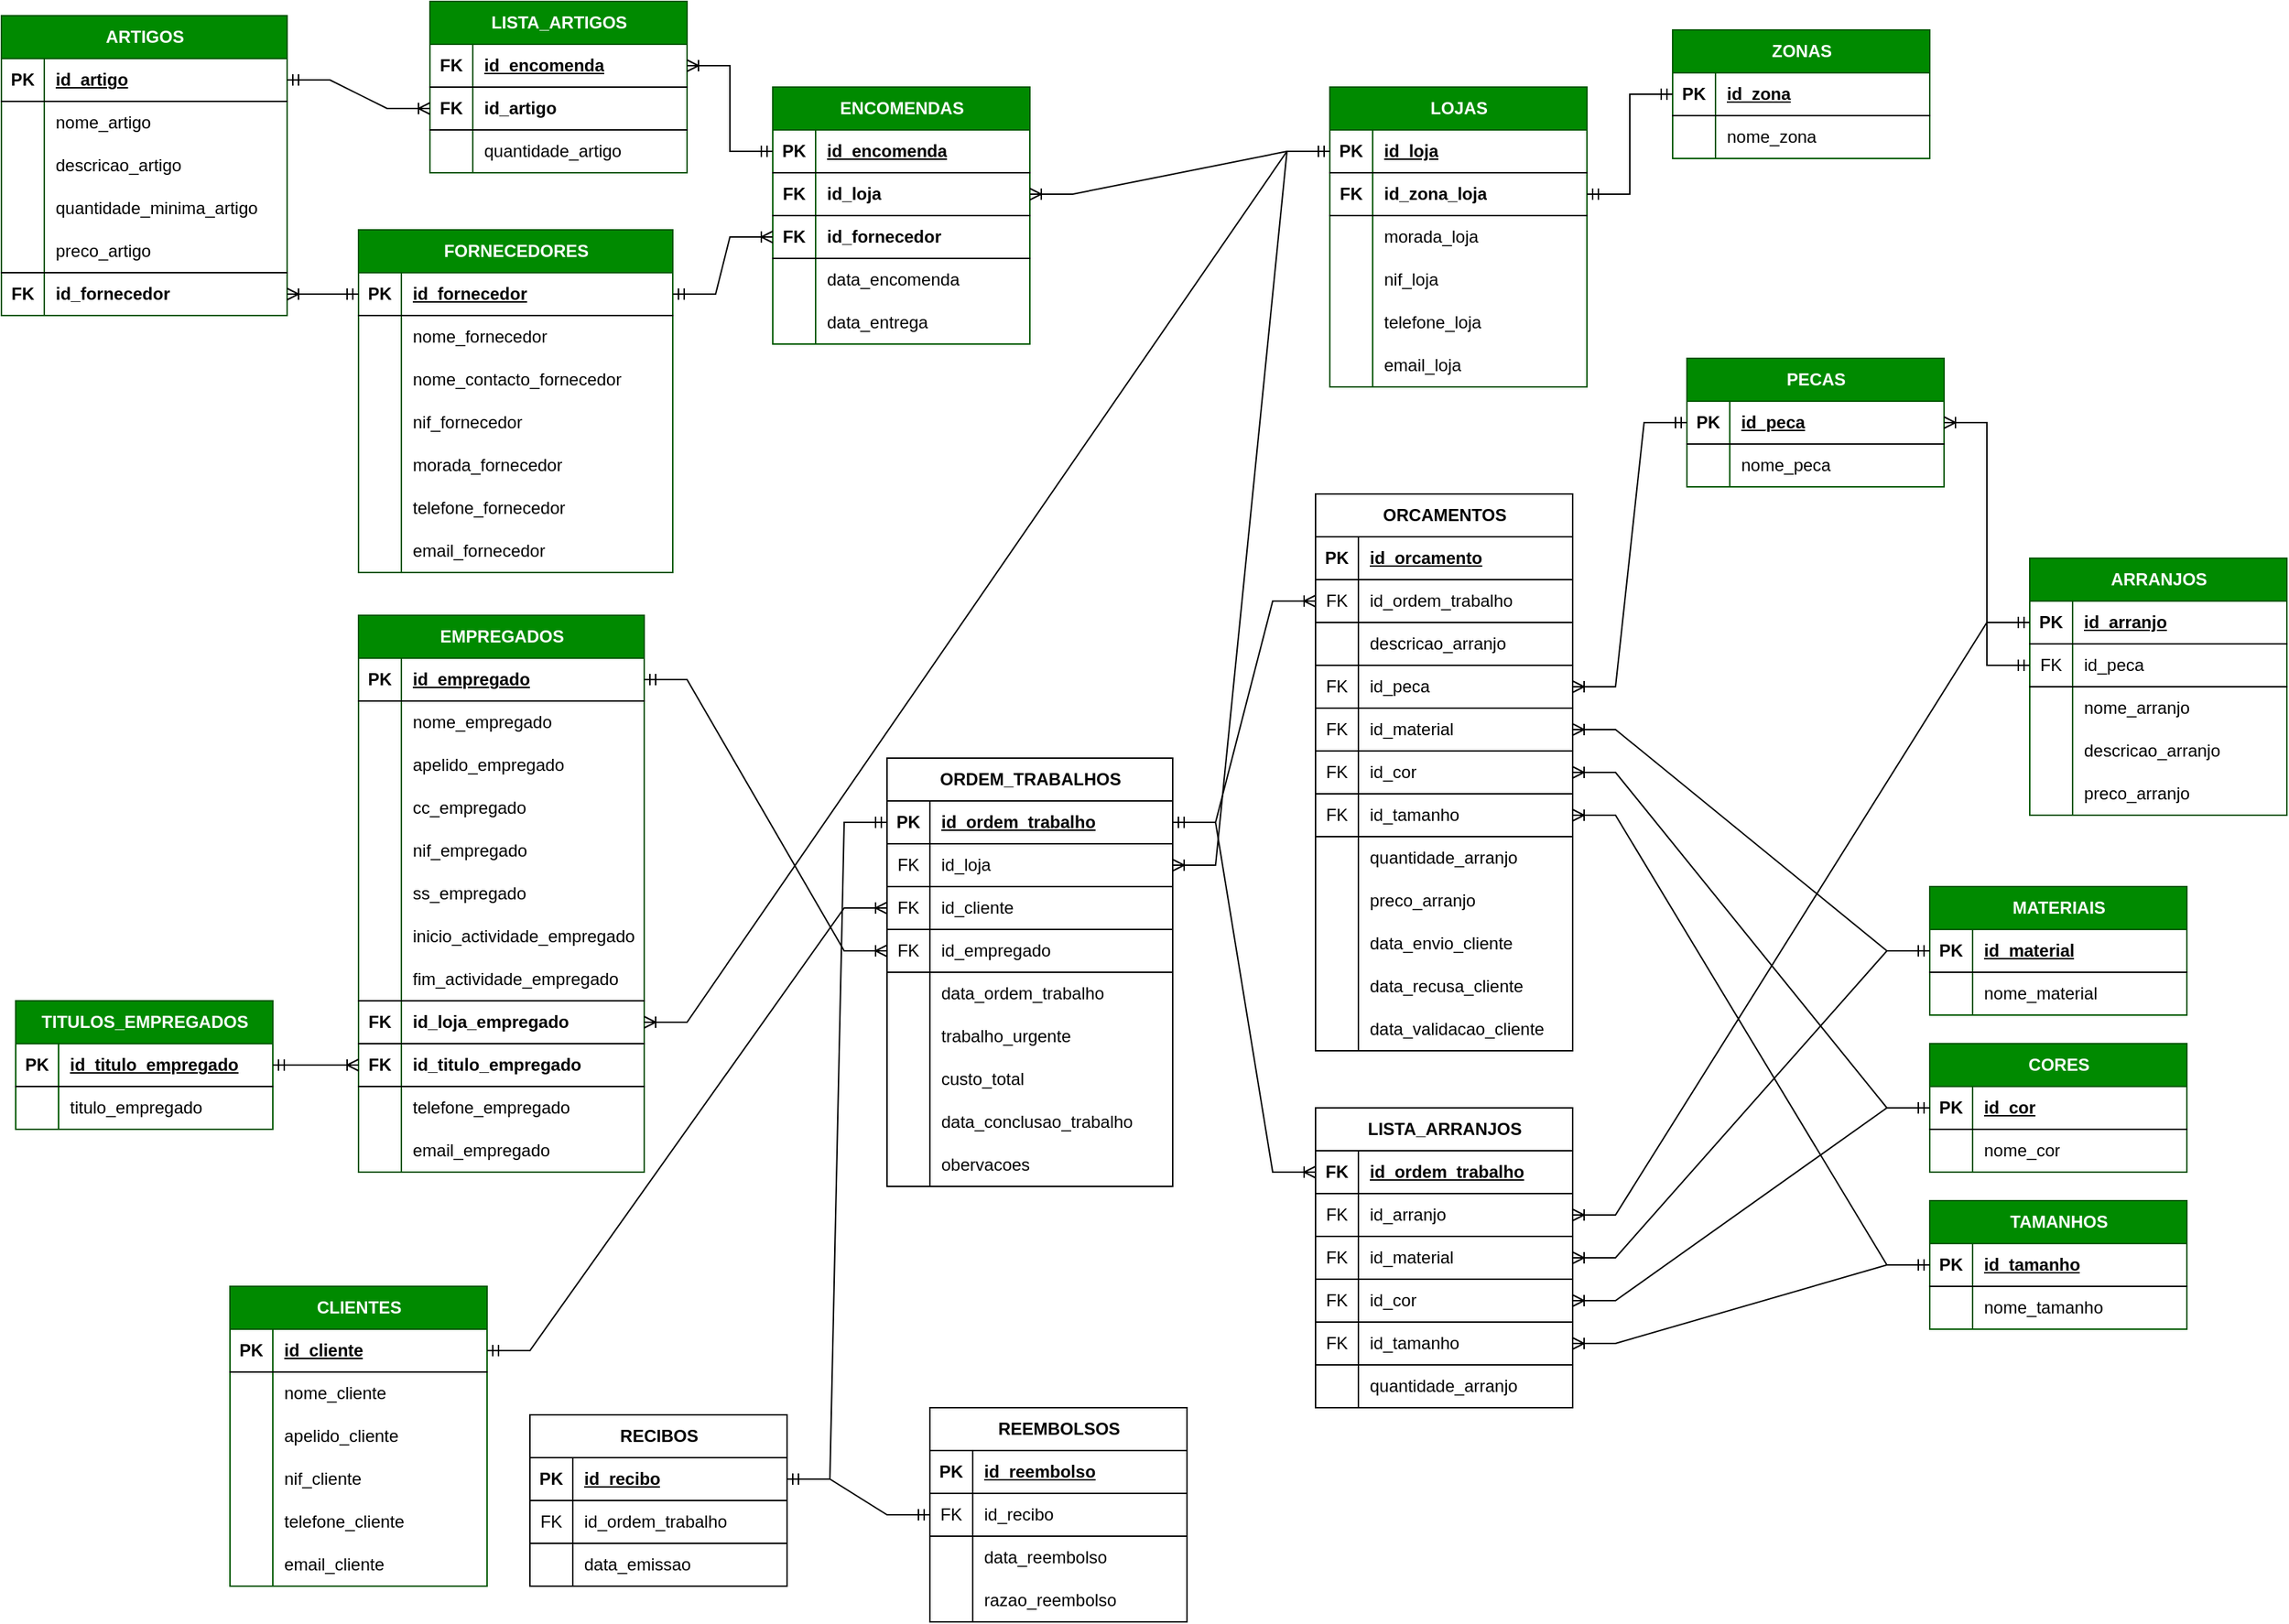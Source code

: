 <mxfile version="21.3.7" type="device">
  <diagram name="Página-1" id="2xYMxAhowUyROeWYmQDi">
    <mxGraphModel dx="3251" dy="1400" grid="1" gridSize="10" guides="1" tooltips="1" connect="1" arrows="1" fold="1" page="1" pageScale="1" pageWidth="827" pageHeight="1169" math="0" shadow="0">
      <root>
        <mxCell id="0" />
        <mxCell id="1" parent="0" />
        <mxCell id="A8DJxBLqzraDVbGdA-1P-1" value="ZONAS" style="shape=table;startSize=30;container=1;collapsible=1;childLayout=tableLayout;fixedRows=1;rowLines=0;fontStyle=1;align=center;resizeLast=1;html=1;fillColor=#008a00;fontColor=#ffffff;strokeColor=#005700;" parent="1" vertex="1">
          <mxGeometry x="370" y="40" width="180" height="90" as="geometry" />
        </mxCell>
        <mxCell id="A8DJxBLqzraDVbGdA-1P-2" value="" style="shape=tableRow;horizontal=0;startSize=0;swimlaneHead=0;swimlaneBody=0;fillColor=none;collapsible=0;dropTarget=0;points=[[0,0.5],[1,0.5]];portConstraint=eastwest;top=0;left=0;right=0;bottom=1;" parent="A8DJxBLqzraDVbGdA-1P-1" vertex="1">
          <mxGeometry y="30" width="180" height="30" as="geometry" />
        </mxCell>
        <mxCell id="A8DJxBLqzraDVbGdA-1P-3" value="PK" style="shape=partialRectangle;connectable=0;fillColor=none;top=0;left=0;bottom=0;right=0;fontStyle=1;overflow=hidden;whiteSpace=wrap;html=1;" parent="A8DJxBLqzraDVbGdA-1P-2" vertex="1">
          <mxGeometry width="30" height="30" as="geometry">
            <mxRectangle width="30" height="30" as="alternateBounds" />
          </mxGeometry>
        </mxCell>
        <mxCell id="A8DJxBLqzraDVbGdA-1P-4" value="id_zona" style="shape=partialRectangle;connectable=0;fillColor=none;top=0;left=0;bottom=0;right=0;align=left;spacingLeft=6;fontStyle=5;overflow=hidden;whiteSpace=wrap;html=1;" parent="A8DJxBLqzraDVbGdA-1P-2" vertex="1">
          <mxGeometry x="30" width="150" height="30" as="geometry">
            <mxRectangle width="150" height="30" as="alternateBounds" />
          </mxGeometry>
        </mxCell>
        <mxCell id="A8DJxBLqzraDVbGdA-1P-5" value="" style="shape=tableRow;horizontal=0;startSize=0;swimlaneHead=0;swimlaneBody=0;fillColor=none;collapsible=0;dropTarget=0;points=[[0,0.5],[1,0.5]];portConstraint=eastwest;top=0;left=0;right=0;bottom=0;" parent="A8DJxBLqzraDVbGdA-1P-1" vertex="1">
          <mxGeometry y="60" width="180" height="30" as="geometry" />
        </mxCell>
        <mxCell id="A8DJxBLqzraDVbGdA-1P-6" value="" style="shape=partialRectangle;connectable=0;fillColor=none;top=0;left=0;bottom=0;right=0;editable=1;overflow=hidden;whiteSpace=wrap;html=1;" parent="A8DJxBLqzraDVbGdA-1P-5" vertex="1">
          <mxGeometry width="30" height="30" as="geometry">
            <mxRectangle width="30" height="30" as="alternateBounds" />
          </mxGeometry>
        </mxCell>
        <mxCell id="A8DJxBLqzraDVbGdA-1P-7" value="nome_zona" style="shape=partialRectangle;connectable=0;fillColor=none;top=0;left=0;bottom=0;right=0;align=left;spacingLeft=6;overflow=hidden;whiteSpace=wrap;html=1;" parent="A8DJxBLqzraDVbGdA-1P-5" vertex="1">
          <mxGeometry x="30" width="150" height="30" as="geometry">
            <mxRectangle width="150" height="30" as="alternateBounds" />
          </mxGeometry>
        </mxCell>
        <mxCell id="A8DJxBLqzraDVbGdA-1P-14" value="LOJAS" style="shape=table;startSize=30;container=1;collapsible=1;childLayout=tableLayout;fixedRows=1;rowLines=0;fontStyle=1;align=center;resizeLast=1;html=1;fillColor=#008a00;fontColor=#ffffff;strokeColor=#005700;" parent="1" vertex="1">
          <mxGeometry x="130" y="80" width="180" height="210" as="geometry" />
        </mxCell>
        <mxCell id="A8DJxBLqzraDVbGdA-1P-15" value="" style="shape=tableRow;horizontal=0;startSize=0;swimlaneHead=0;swimlaneBody=0;fillColor=none;collapsible=0;dropTarget=0;points=[[0,0.5],[1,0.5]];portConstraint=eastwest;top=0;left=0;right=0;bottom=1;" parent="A8DJxBLqzraDVbGdA-1P-14" vertex="1">
          <mxGeometry y="30" width="180" height="30" as="geometry" />
        </mxCell>
        <mxCell id="A8DJxBLqzraDVbGdA-1P-16" value="PK" style="shape=partialRectangle;connectable=0;fillColor=none;top=0;left=0;bottom=0;right=0;fontStyle=1;overflow=hidden;whiteSpace=wrap;html=1;" parent="A8DJxBLqzraDVbGdA-1P-15" vertex="1">
          <mxGeometry width="30" height="30" as="geometry">
            <mxRectangle width="30" height="30" as="alternateBounds" />
          </mxGeometry>
        </mxCell>
        <mxCell id="A8DJxBLqzraDVbGdA-1P-17" value="id_loja" style="shape=partialRectangle;connectable=0;fillColor=none;top=0;left=0;bottom=0;right=0;align=left;spacingLeft=6;fontStyle=5;overflow=hidden;whiteSpace=wrap;html=1;" parent="A8DJxBLqzraDVbGdA-1P-15" vertex="1">
          <mxGeometry x="30" width="150" height="30" as="geometry">
            <mxRectangle width="150" height="30" as="alternateBounds" />
          </mxGeometry>
        </mxCell>
        <mxCell id="A8DJxBLqzraDVbGdA-1P-18" value="" style="shape=tableRow;horizontal=0;startSize=0;swimlaneHead=0;swimlaneBody=0;fillColor=none;collapsible=0;dropTarget=0;points=[[0,0.5],[1,0.5]];portConstraint=eastwest;top=0;left=0;right=0;bottom=0;swimlaneLine=1;" parent="A8DJxBLqzraDVbGdA-1P-14" vertex="1">
          <mxGeometry y="60" width="180" height="30" as="geometry" />
        </mxCell>
        <mxCell id="A8DJxBLqzraDVbGdA-1P-19" value="&lt;b&gt;FK&lt;/b&gt;" style="shape=partialRectangle;connectable=0;fillColor=none;top=0;left=0;bottom=1;right=0;editable=1;overflow=hidden;whiteSpace=wrap;html=1;" parent="A8DJxBLqzraDVbGdA-1P-18" vertex="1">
          <mxGeometry width="30" height="30" as="geometry">
            <mxRectangle width="30" height="30" as="alternateBounds" />
          </mxGeometry>
        </mxCell>
        <mxCell id="A8DJxBLqzraDVbGdA-1P-20" value="&lt;b&gt;id_zona_loja&lt;/b&gt;" style="shape=partialRectangle;connectable=0;fillColor=none;top=0;left=0;bottom=1;right=0;align=left;spacingLeft=6;overflow=hidden;whiteSpace=wrap;html=1;" parent="A8DJxBLqzraDVbGdA-1P-18" vertex="1">
          <mxGeometry x="30" width="150" height="30" as="geometry">
            <mxRectangle width="150" height="30" as="alternateBounds" />
          </mxGeometry>
        </mxCell>
        <mxCell id="A8DJxBLqzraDVbGdA-1P-21" value="" style="shape=tableRow;horizontal=0;startSize=0;swimlaneHead=0;swimlaneBody=0;fillColor=none;collapsible=0;dropTarget=0;points=[[0,0.5],[1,0.5]];portConstraint=eastwest;top=0;left=0;right=0;bottom=0;" parent="A8DJxBLqzraDVbGdA-1P-14" vertex="1">
          <mxGeometry y="90" width="180" height="30" as="geometry" />
        </mxCell>
        <mxCell id="A8DJxBLqzraDVbGdA-1P-22" value="" style="shape=partialRectangle;connectable=0;fillColor=none;top=0;left=0;bottom=0;right=0;editable=1;overflow=hidden;whiteSpace=wrap;html=1;" parent="A8DJxBLqzraDVbGdA-1P-21" vertex="1">
          <mxGeometry width="30" height="30" as="geometry">
            <mxRectangle width="30" height="30" as="alternateBounds" />
          </mxGeometry>
        </mxCell>
        <mxCell id="A8DJxBLqzraDVbGdA-1P-23" value="morada_loja" style="shape=partialRectangle;connectable=0;fillColor=none;top=0;left=0;bottom=0;right=0;align=left;spacingLeft=6;overflow=hidden;whiteSpace=wrap;html=1;" parent="A8DJxBLqzraDVbGdA-1P-21" vertex="1">
          <mxGeometry x="30" width="150" height="30" as="geometry">
            <mxRectangle width="150" height="30" as="alternateBounds" />
          </mxGeometry>
        </mxCell>
        <mxCell id="A8DJxBLqzraDVbGdA-1P-24" value="" style="shape=tableRow;horizontal=0;startSize=0;swimlaneHead=0;swimlaneBody=0;fillColor=none;collapsible=0;dropTarget=0;points=[[0,0.5],[1,0.5]];portConstraint=eastwest;top=0;left=0;right=0;bottom=0;" parent="A8DJxBLqzraDVbGdA-1P-14" vertex="1">
          <mxGeometry y="120" width="180" height="30" as="geometry" />
        </mxCell>
        <mxCell id="A8DJxBLqzraDVbGdA-1P-25" value="" style="shape=partialRectangle;connectable=0;fillColor=none;top=0;left=0;bottom=0;right=0;editable=1;overflow=hidden;whiteSpace=wrap;html=1;" parent="A8DJxBLqzraDVbGdA-1P-24" vertex="1">
          <mxGeometry width="30" height="30" as="geometry">
            <mxRectangle width="30" height="30" as="alternateBounds" />
          </mxGeometry>
        </mxCell>
        <mxCell id="A8DJxBLqzraDVbGdA-1P-26" value="nif_loja" style="shape=partialRectangle;connectable=0;fillColor=none;top=0;left=0;bottom=0;right=0;align=left;spacingLeft=6;overflow=hidden;whiteSpace=wrap;html=1;" parent="A8DJxBLqzraDVbGdA-1P-24" vertex="1">
          <mxGeometry x="30" width="150" height="30" as="geometry">
            <mxRectangle width="150" height="30" as="alternateBounds" />
          </mxGeometry>
        </mxCell>
        <mxCell id="A8DJxBLqzraDVbGdA-1P-27" value="" style="shape=tableRow;horizontal=0;startSize=0;swimlaneHead=0;swimlaneBody=0;fillColor=none;collapsible=0;dropTarget=0;points=[[0,0.5],[1,0.5]];portConstraint=eastwest;top=0;left=0;right=0;bottom=0;" parent="A8DJxBLqzraDVbGdA-1P-14" vertex="1">
          <mxGeometry y="150" width="180" height="30" as="geometry" />
        </mxCell>
        <mxCell id="A8DJxBLqzraDVbGdA-1P-28" value="" style="shape=partialRectangle;connectable=0;fillColor=none;top=0;left=0;bottom=0;right=0;editable=1;overflow=hidden;whiteSpace=wrap;html=1;" parent="A8DJxBLqzraDVbGdA-1P-27" vertex="1">
          <mxGeometry width="30" height="30" as="geometry">
            <mxRectangle width="30" height="30" as="alternateBounds" />
          </mxGeometry>
        </mxCell>
        <mxCell id="A8DJxBLqzraDVbGdA-1P-29" value="telefone_loja" style="shape=partialRectangle;connectable=0;fillColor=none;top=0;left=0;bottom=0;right=0;align=left;spacingLeft=6;overflow=hidden;whiteSpace=wrap;html=1;" parent="A8DJxBLqzraDVbGdA-1P-27" vertex="1">
          <mxGeometry x="30" width="150" height="30" as="geometry">
            <mxRectangle width="150" height="30" as="alternateBounds" />
          </mxGeometry>
        </mxCell>
        <mxCell id="A8DJxBLqzraDVbGdA-1P-30" value="" style="shape=tableRow;horizontal=0;startSize=0;swimlaneHead=0;swimlaneBody=0;fillColor=none;collapsible=0;dropTarget=0;points=[[0,0.5],[1,0.5]];portConstraint=eastwest;top=0;left=0;right=0;bottom=0;" parent="A8DJxBLqzraDVbGdA-1P-14" vertex="1">
          <mxGeometry y="180" width="180" height="30" as="geometry" />
        </mxCell>
        <mxCell id="A8DJxBLqzraDVbGdA-1P-31" value="" style="shape=partialRectangle;connectable=0;fillColor=none;top=0;left=0;bottom=0;right=0;editable=1;overflow=hidden;whiteSpace=wrap;html=1;" parent="A8DJxBLqzraDVbGdA-1P-30" vertex="1">
          <mxGeometry width="30" height="30" as="geometry">
            <mxRectangle width="30" height="30" as="alternateBounds" />
          </mxGeometry>
        </mxCell>
        <mxCell id="A8DJxBLqzraDVbGdA-1P-32" value="email_loja" style="shape=partialRectangle;connectable=0;fillColor=none;top=0;left=0;bottom=0;right=0;align=left;spacingLeft=6;overflow=hidden;whiteSpace=wrap;html=1;" parent="A8DJxBLqzraDVbGdA-1P-30" vertex="1">
          <mxGeometry x="30" width="150" height="30" as="geometry">
            <mxRectangle width="150" height="30" as="alternateBounds" />
          </mxGeometry>
        </mxCell>
        <mxCell id="A8DJxBLqzraDVbGdA-1P-33" value="" style="edgeStyle=entityRelationEdgeStyle;fontSize=12;html=1;endArrow=ERmandOne;startArrow=ERmandOne;rounded=0;entryX=1;entryY=0.5;entryDx=0;entryDy=0;exitX=0;exitY=0.5;exitDx=0;exitDy=0;" parent="1" source="A8DJxBLqzraDVbGdA-1P-2" target="A8DJxBLqzraDVbGdA-1P-18" edge="1">
          <mxGeometry width="100" height="100" relative="1" as="geometry">
            <mxPoint x="10" y="620" as="sourcePoint" />
            <mxPoint x="110" y="520" as="targetPoint" />
          </mxGeometry>
        </mxCell>
        <mxCell id="A8DJxBLqzraDVbGdA-1P-53" value="TITULOS_EMPREGADOS" style="shape=table;startSize=30;container=1;collapsible=1;childLayout=tableLayout;fixedRows=1;rowLines=0;fontStyle=1;align=center;resizeLast=1;html=1;fillColor=#008a00;fontColor=#ffffff;strokeColor=#005700;" parent="1" vertex="1">
          <mxGeometry x="-790" y="720" width="180" height="90" as="geometry" />
        </mxCell>
        <mxCell id="A8DJxBLqzraDVbGdA-1P-54" value="" style="shape=tableRow;horizontal=0;startSize=0;swimlaneHead=0;swimlaneBody=0;fillColor=none;collapsible=0;dropTarget=0;points=[[0,0.5],[1,0.5]];portConstraint=eastwest;top=0;left=0;right=0;bottom=1;" parent="A8DJxBLqzraDVbGdA-1P-53" vertex="1">
          <mxGeometry y="30" width="180" height="30" as="geometry" />
        </mxCell>
        <mxCell id="A8DJxBLqzraDVbGdA-1P-55" value="PK" style="shape=partialRectangle;connectable=0;fillColor=none;top=0;left=0;bottom=0;right=0;fontStyle=1;overflow=hidden;whiteSpace=wrap;html=1;" parent="A8DJxBLqzraDVbGdA-1P-54" vertex="1">
          <mxGeometry width="30" height="30" as="geometry">
            <mxRectangle width="30" height="30" as="alternateBounds" />
          </mxGeometry>
        </mxCell>
        <mxCell id="A8DJxBLqzraDVbGdA-1P-56" value="id_titulo_empregado" style="shape=partialRectangle;connectable=0;fillColor=none;top=0;left=0;bottom=0;right=0;align=left;spacingLeft=6;fontStyle=5;overflow=hidden;whiteSpace=wrap;html=1;" parent="A8DJxBLqzraDVbGdA-1P-54" vertex="1">
          <mxGeometry x="30" width="150" height="30" as="geometry">
            <mxRectangle width="150" height="30" as="alternateBounds" />
          </mxGeometry>
        </mxCell>
        <mxCell id="A8DJxBLqzraDVbGdA-1P-57" value="" style="shape=tableRow;horizontal=0;startSize=0;swimlaneHead=0;swimlaneBody=0;fillColor=none;collapsible=0;dropTarget=0;points=[[0,0.5],[1,0.5]];portConstraint=eastwest;top=0;left=0;right=0;bottom=0;" parent="A8DJxBLqzraDVbGdA-1P-53" vertex="1">
          <mxGeometry y="60" width="180" height="30" as="geometry" />
        </mxCell>
        <mxCell id="A8DJxBLqzraDVbGdA-1P-58" value="" style="shape=partialRectangle;connectable=0;fillColor=none;top=0;left=0;bottom=0;right=0;editable=1;overflow=hidden;whiteSpace=wrap;html=1;" parent="A8DJxBLqzraDVbGdA-1P-57" vertex="1">
          <mxGeometry width="30" height="30" as="geometry">
            <mxRectangle width="30" height="30" as="alternateBounds" />
          </mxGeometry>
        </mxCell>
        <mxCell id="A8DJxBLqzraDVbGdA-1P-59" value="titulo_empregado" style="shape=partialRectangle;connectable=0;fillColor=none;top=0;left=0;bottom=0;right=0;align=left;spacingLeft=6;overflow=hidden;whiteSpace=wrap;html=1;" parent="A8DJxBLqzraDVbGdA-1P-57" vertex="1">
          <mxGeometry x="30" width="150" height="30" as="geometry">
            <mxRectangle width="150" height="30" as="alternateBounds" />
          </mxGeometry>
        </mxCell>
        <mxCell id="A8DJxBLqzraDVbGdA-1P-66" value="EMPREGADOS" style="shape=table;startSize=30;container=1;collapsible=1;childLayout=tableLayout;fixedRows=1;rowLines=0;fontStyle=1;align=center;resizeLast=1;html=1;fillColor=#008a00;fontColor=#ffffff;strokeColor=#005700;" parent="1" vertex="1">
          <mxGeometry x="-550" y="450" width="200" height="390" as="geometry" />
        </mxCell>
        <mxCell id="A8DJxBLqzraDVbGdA-1P-67" value="" style="shape=tableRow;horizontal=0;startSize=0;swimlaneHead=0;swimlaneBody=0;fillColor=none;collapsible=0;dropTarget=0;points=[[0,0.5],[1,0.5]];portConstraint=eastwest;top=0;left=0;right=0;bottom=1;" parent="A8DJxBLqzraDVbGdA-1P-66" vertex="1">
          <mxGeometry y="30" width="200" height="30" as="geometry" />
        </mxCell>
        <mxCell id="A8DJxBLqzraDVbGdA-1P-68" value="PK" style="shape=partialRectangle;connectable=0;fillColor=none;top=0;left=0;bottom=0;right=0;fontStyle=1;overflow=hidden;whiteSpace=wrap;html=1;" parent="A8DJxBLqzraDVbGdA-1P-67" vertex="1">
          <mxGeometry width="30" height="30" as="geometry">
            <mxRectangle width="30" height="30" as="alternateBounds" />
          </mxGeometry>
        </mxCell>
        <mxCell id="A8DJxBLqzraDVbGdA-1P-69" value="id_empregado" style="shape=partialRectangle;connectable=0;fillColor=none;top=0;left=0;bottom=0;right=0;align=left;spacingLeft=6;fontStyle=5;overflow=hidden;whiteSpace=wrap;html=1;" parent="A8DJxBLqzraDVbGdA-1P-67" vertex="1">
          <mxGeometry x="30" width="170" height="30" as="geometry">
            <mxRectangle width="170" height="30" as="alternateBounds" />
          </mxGeometry>
        </mxCell>
        <mxCell id="A8DJxBLqzraDVbGdA-1P-70" value="" style="shape=tableRow;horizontal=0;startSize=0;swimlaneHead=0;swimlaneBody=0;fillColor=none;collapsible=0;dropTarget=0;points=[[0,0.5],[1,0.5]];portConstraint=eastwest;top=0;left=0;right=0;bottom=0;" parent="A8DJxBLqzraDVbGdA-1P-66" vertex="1">
          <mxGeometry y="60" width="200" height="30" as="geometry" />
        </mxCell>
        <mxCell id="A8DJxBLqzraDVbGdA-1P-71" value="" style="shape=partialRectangle;connectable=0;fillColor=none;top=0;left=0;bottom=0;right=0;editable=1;overflow=hidden;whiteSpace=wrap;html=1;" parent="A8DJxBLqzraDVbGdA-1P-70" vertex="1">
          <mxGeometry width="30" height="30" as="geometry">
            <mxRectangle width="30" height="30" as="alternateBounds" />
          </mxGeometry>
        </mxCell>
        <mxCell id="A8DJxBLqzraDVbGdA-1P-72" value="nome_empregado" style="shape=partialRectangle;connectable=0;fillColor=none;top=0;left=0;bottom=0;right=0;align=left;spacingLeft=6;overflow=hidden;whiteSpace=wrap;html=1;" parent="A8DJxBLqzraDVbGdA-1P-70" vertex="1">
          <mxGeometry x="30" width="170" height="30" as="geometry">
            <mxRectangle width="170" height="30" as="alternateBounds" />
          </mxGeometry>
        </mxCell>
        <mxCell id="A8DJxBLqzraDVbGdA-1P-73" value="" style="shape=tableRow;horizontal=0;startSize=0;swimlaneHead=0;swimlaneBody=0;fillColor=none;collapsible=0;dropTarget=0;points=[[0,0.5],[1,0.5]];portConstraint=eastwest;top=0;left=0;right=0;bottom=0;" parent="A8DJxBLqzraDVbGdA-1P-66" vertex="1">
          <mxGeometry y="90" width="200" height="30" as="geometry" />
        </mxCell>
        <mxCell id="A8DJxBLqzraDVbGdA-1P-74" value="" style="shape=partialRectangle;connectable=0;fillColor=none;top=0;left=0;bottom=0;right=0;editable=1;overflow=hidden;whiteSpace=wrap;html=1;" parent="A8DJxBLqzraDVbGdA-1P-73" vertex="1">
          <mxGeometry width="30" height="30" as="geometry">
            <mxRectangle width="30" height="30" as="alternateBounds" />
          </mxGeometry>
        </mxCell>
        <mxCell id="A8DJxBLqzraDVbGdA-1P-75" value="apelido_empregado" style="shape=partialRectangle;connectable=0;fillColor=none;top=0;left=0;bottom=0;right=0;align=left;spacingLeft=6;overflow=hidden;whiteSpace=wrap;html=1;" parent="A8DJxBLqzraDVbGdA-1P-73" vertex="1">
          <mxGeometry x="30" width="170" height="30" as="geometry">
            <mxRectangle width="170" height="30" as="alternateBounds" />
          </mxGeometry>
        </mxCell>
        <mxCell id="A8DJxBLqzraDVbGdA-1P-76" value="" style="shape=tableRow;horizontal=0;startSize=0;swimlaneHead=0;swimlaneBody=0;fillColor=none;collapsible=0;dropTarget=0;points=[[0,0.5],[1,0.5]];portConstraint=eastwest;top=0;left=0;right=0;bottom=0;" parent="A8DJxBLqzraDVbGdA-1P-66" vertex="1">
          <mxGeometry y="120" width="200" height="30" as="geometry" />
        </mxCell>
        <mxCell id="A8DJxBLqzraDVbGdA-1P-77" value="" style="shape=partialRectangle;connectable=0;fillColor=none;top=0;left=0;bottom=0;right=0;editable=1;overflow=hidden;whiteSpace=wrap;html=1;" parent="A8DJxBLqzraDVbGdA-1P-76" vertex="1">
          <mxGeometry width="30" height="30" as="geometry">
            <mxRectangle width="30" height="30" as="alternateBounds" />
          </mxGeometry>
        </mxCell>
        <mxCell id="A8DJxBLqzraDVbGdA-1P-78" value="cc_empregado" style="shape=partialRectangle;connectable=0;fillColor=none;top=0;left=0;bottom=0;right=0;align=left;spacingLeft=6;overflow=hidden;whiteSpace=wrap;html=1;" parent="A8DJxBLqzraDVbGdA-1P-76" vertex="1">
          <mxGeometry x="30" width="170" height="30" as="geometry">
            <mxRectangle width="170" height="30" as="alternateBounds" />
          </mxGeometry>
        </mxCell>
        <mxCell id="A8DJxBLqzraDVbGdA-1P-79" value="" style="shape=tableRow;horizontal=0;startSize=0;swimlaneHead=0;swimlaneBody=0;fillColor=none;collapsible=0;dropTarget=0;points=[[0,0.5],[1,0.5]];portConstraint=eastwest;top=0;left=0;right=0;bottom=0;" parent="A8DJxBLqzraDVbGdA-1P-66" vertex="1">
          <mxGeometry y="150" width="200" height="30" as="geometry" />
        </mxCell>
        <mxCell id="A8DJxBLqzraDVbGdA-1P-80" value="" style="shape=partialRectangle;connectable=0;fillColor=none;top=0;left=0;bottom=0;right=0;editable=1;overflow=hidden;whiteSpace=wrap;html=1;" parent="A8DJxBLqzraDVbGdA-1P-79" vertex="1">
          <mxGeometry width="30" height="30" as="geometry">
            <mxRectangle width="30" height="30" as="alternateBounds" />
          </mxGeometry>
        </mxCell>
        <mxCell id="A8DJxBLqzraDVbGdA-1P-81" value="nif_empregado" style="shape=partialRectangle;connectable=0;fillColor=none;top=0;left=0;bottom=0;right=0;align=left;spacingLeft=6;overflow=hidden;whiteSpace=wrap;html=1;" parent="A8DJxBLqzraDVbGdA-1P-79" vertex="1">
          <mxGeometry x="30" width="170" height="30" as="geometry">
            <mxRectangle width="170" height="30" as="alternateBounds" />
          </mxGeometry>
        </mxCell>
        <mxCell id="A8DJxBLqzraDVbGdA-1P-82" value="" style="shape=tableRow;horizontal=0;startSize=0;swimlaneHead=0;swimlaneBody=0;fillColor=none;collapsible=0;dropTarget=0;points=[[0,0.5],[1,0.5]];portConstraint=eastwest;top=0;left=0;right=0;bottom=0;" parent="A8DJxBLqzraDVbGdA-1P-66" vertex="1">
          <mxGeometry y="180" width="200" height="30" as="geometry" />
        </mxCell>
        <mxCell id="A8DJxBLqzraDVbGdA-1P-83" value="" style="shape=partialRectangle;connectable=0;fillColor=none;top=0;left=0;bottom=0;right=0;editable=1;overflow=hidden;whiteSpace=wrap;html=1;" parent="A8DJxBLqzraDVbGdA-1P-82" vertex="1">
          <mxGeometry width="30" height="30" as="geometry">
            <mxRectangle width="30" height="30" as="alternateBounds" />
          </mxGeometry>
        </mxCell>
        <mxCell id="A8DJxBLqzraDVbGdA-1P-84" value="ss_empregado" style="shape=partialRectangle;connectable=0;fillColor=none;top=0;left=0;bottom=0;right=0;align=left;spacingLeft=6;overflow=hidden;whiteSpace=wrap;html=1;" parent="A8DJxBLqzraDVbGdA-1P-82" vertex="1">
          <mxGeometry x="30" width="170" height="30" as="geometry">
            <mxRectangle width="170" height="30" as="alternateBounds" />
          </mxGeometry>
        </mxCell>
        <mxCell id="A8DJxBLqzraDVbGdA-1P-85" value="" style="shape=tableRow;horizontal=0;startSize=0;swimlaneHead=0;swimlaneBody=0;fillColor=none;collapsible=0;dropTarget=0;points=[[0,0.5],[1,0.5]];portConstraint=eastwest;top=0;left=0;right=0;bottom=0;" parent="A8DJxBLqzraDVbGdA-1P-66" vertex="1">
          <mxGeometry y="210" width="200" height="30" as="geometry" />
        </mxCell>
        <mxCell id="A8DJxBLqzraDVbGdA-1P-86" value="" style="shape=partialRectangle;connectable=0;fillColor=none;top=0;left=0;bottom=0;right=0;editable=1;overflow=hidden;whiteSpace=wrap;html=1;" parent="A8DJxBLqzraDVbGdA-1P-85" vertex="1">
          <mxGeometry width="30" height="30" as="geometry">
            <mxRectangle width="30" height="30" as="alternateBounds" />
          </mxGeometry>
        </mxCell>
        <mxCell id="A8DJxBLqzraDVbGdA-1P-87" value="inicio_actividade_empregado" style="shape=partialRectangle;connectable=0;fillColor=none;top=0;left=0;bottom=0;right=0;align=left;spacingLeft=6;overflow=hidden;whiteSpace=wrap;html=1;" parent="A8DJxBLqzraDVbGdA-1P-85" vertex="1">
          <mxGeometry x="30" width="170" height="30" as="geometry">
            <mxRectangle width="170" height="30" as="alternateBounds" />
          </mxGeometry>
        </mxCell>
        <mxCell id="A8DJxBLqzraDVbGdA-1P-88" value="" style="shape=tableRow;horizontal=0;startSize=0;swimlaneHead=0;swimlaneBody=0;fillColor=none;collapsible=0;dropTarget=0;points=[[0,0.5],[1,0.5]];portConstraint=eastwest;top=0;left=0;right=0;bottom=0;" parent="A8DJxBLqzraDVbGdA-1P-66" vertex="1">
          <mxGeometry y="240" width="200" height="30" as="geometry" />
        </mxCell>
        <mxCell id="A8DJxBLqzraDVbGdA-1P-89" value="" style="shape=partialRectangle;connectable=0;fillColor=none;top=0;left=0;bottom=0;right=0;editable=1;overflow=hidden;whiteSpace=wrap;html=1;" parent="A8DJxBLqzraDVbGdA-1P-88" vertex="1">
          <mxGeometry width="30" height="30" as="geometry">
            <mxRectangle width="30" height="30" as="alternateBounds" />
          </mxGeometry>
        </mxCell>
        <mxCell id="A8DJxBLqzraDVbGdA-1P-90" value="fim_actividade_empregado" style="shape=partialRectangle;connectable=0;fillColor=none;top=0;left=0;bottom=0;right=0;align=left;spacingLeft=6;overflow=hidden;whiteSpace=wrap;html=1;" parent="A8DJxBLqzraDVbGdA-1P-88" vertex="1">
          <mxGeometry x="30" width="170" height="30" as="geometry">
            <mxRectangle width="170" height="30" as="alternateBounds" />
          </mxGeometry>
        </mxCell>
        <mxCell id="A8DJxBLqzraDVbGdA-1P-91" value="" style="shape=tableRow;horizontal=0;startSize=0;swimlaneHead=0;swimlaneBody=0;fillColor=none;collapsible=0;dropTarget=0;points=[[0,0.5],[1,0.5]];portConstraint=eastwest;top=0;left=0;right=0;bottom=0;" parent="A8DJxBLqzraDVbGdA-1P-66" vertex="1">
          <mxGeometry y="270" width="200" height="30" as="geometry" />
        </mxCell>
        <mxCell id="A8DJxBLqzraDVbGdA-1P-92" value="&lt;b&gt;FK&lt;/b&gt;" style="shape=partialRectangle;connectable=0;fillColor=none;top=1;left=0;bottom=1;right=0;editable=1;overflow=hidden;whiteSpace=wrap;html=1;" parent="A8DJxBLqzraDVbGdA-1P-91" vertex="1">
          <mxGeometry width="30" height="30" as="geometry">
            <mxRectangle width="30" height="30" as="alternateBounds" />
          </mxGeometry>
        </mxCell>
        <mxCell id="A8DJxBLqzraDVbGdA-1P-93" value="&lt;b&gt;id_loja_empregado&lt;/b&gt;" style="shape=partialRectangle;connectable=0;fillColor=none;top=1;left=0;bottom=1;right=0;align=left;spacingLeft=6;overflow=hidden;whiteSpace=wrap;html=1;" parent="A8DJxBLqzraDVbGdA-1P-91" vertex="1">
          <mxGeometry x="30" width="170" height="30" as="geometry">
            <mxRectangle width="170" height="30" as="alternateBounds" />
          </mxGeometry>
        </mxCell>
        <mxCell id="A8DJxBLqzraDVbGdA-1P-94" value="" style="shape=tableRow;horizontal=0;startSize=0;swimlaneHead=0;swimlaneBody=0;fillColor=none;collapsible=0;dropTarget=0;points=[[0,0.5],[1,0.5]];portConstraint=eastwest;top=0;left=0;right=0;bottom=0;" parent="A8DJxBLqzraDVbGdA-1P-66" vertex="1">
          <mxGeometry y="300" width="200" height="30" as="geometry" />
        </mxCell>
        <mxCell id="A8DJxBLqzraDVbGdA-1P-95" value="&lt;b&gt;FK&lt;/b&gt;" style="shape=partialRectangle;connectable=0;fillColor=none;top=0;left=0;bottom=1;right=0;editable=1;overflow=hidden;whiteSpace=wrap;html=1;" parent="A8DJxBLqzraDVbGdA-1P-94" vertex="1">
          <mxGeometry width="30" height="30" as="geometry">
            <mxRectangle width="30" height="30" as="alternateBounds" />
          </mxGeometry>
        </mxCell>
        <mxCell id="A8DJxBLqzraDVbGdA-1P-96" value="&lt;b&gt;id_titulo_empregado&lt;/b&gt;" style="shape=partialRectangle;connectable=0;fillColor=none;top=0;left=0;bottom=1;right=0;align=left;spacingLeft=6;overflow=hidden;whiteSpace=wrap;html=1;" parent="A8DJxBLqzraDVbGdA-1P-94" vertex="1">
          <mxGeometry x="30" width="170" height="30" as="geometry">
            <mxRectangle width="170" height="30" as="alternateBounds" />
          </mxGeometry>
        </mxCell>
        <mxCell id="A8DJxBLqzraDVbGdA-1P-97" value="" style="shape=tableRow;horizontal=0;startSize=0;swimlaneHead=0;swimlaneBody=0;fillColor=none;collapsible=0;dropTarget=0;points=[[0,0.5],[1,0.5]];portConstraint=eastwest;top=0;left=0;right=0;bottom=0;" parent="A8DJxBLqzraDVbGdA-1P-66" vertex="1">
          <mxGeometry y="330" width="200" height="30" as="geometry" />
        </mxCell>
        <mxCell id="A8DJxBLqzraDVbGdA-1P-98" value="" style="shape=partialRectangle;connectable=0;fillColor=none;top=0;left=0;bottom=0;right=0;editable=1;overflow=hidden;whiteSpace=wrap;html=1;" parent="A8DJxBLqzraDVbGdA-1P-97" vertex="1">
          <mxGeometry width="30" height="30" as="geometry">
            <mxRectangle width="30" height="30" as="alternateBounds" />
          </mxGeometry>
        </mxCell>
        <mxCell id="A8DJxBLqzraDVbGdA-1P-99" value="telefone_empregado" style="shape=partialRectangle;connectable=0;fillColor=none;top=0;left=0;bottom=0;right=0;align=left;spacingLeft=6;overflow=hidden;whiteSpace=wrap;html=1;" parent="A8DJxBLqzraDVbGdA-1P-97" vertex="1">
          <mxGeometry x="30" width="170" height="30" as="geometry">
            <mxRectangle width="170" height="30" as="alternateBounds" />
          </mxGeometry>
        </mxCell>
        <mxCell id="A8DJxBLqzraDVbGdA-1P-100" value="" style="shape=tableRow;horizontal=0;startSize=0;swimlaneHead=0;swimlaneBody=0;fillColor=none;collapsible=0;dropTarget=0;points=[[0,0.5],[1,0.5]];portConstraint=eastwest;top=0;left=0;right=0;bottom=0;" parent="A8DJxBLqzraDVbGdA-1P-66" vertex="1">
          <mxGeometry y="360" width="200" height="30" as="geometry" />
        </mxCell>
        <mxCell id="A8DJxBLqzraDVbGdA-1P-101" value="" style="shape=partialRectangle;connectable=0;fillColor=none;top=0;left=0;bottom=0;right=0;editable=1;overflow=hidden;whiteSpace=wrap;html=1;" parent="A8DJxBLqzraDVbGdA-1P-100" vertex="1">
          <mxGeometry width="30" height="30" as="geometry">
            <mxRectangle width="30" height="30" as="alternateBounds" />
          </mxGeometry>
        </mxCell>
        <mxCell id="A8DJxBLqzraDVbGdA-1P-102" value="email_empregado" style="shape=partialRectangle;connectable=0;fillColor=none;top=0;left=0;bottom=0;right=0;align=left;spacingLeft=6;overflow=hidden;whiteSpace=wrap;html=1;" parent="A8DJxBLqzraDVbGdA-1P-100" vertex="1">
          <mxGeometry x="30" width="170" height="30" as="geometry">
            <mxRectangle width="170" height="30" as="alternateBounds" />
          </mxGeometry>
        </mxCell>
        <mxCell id="A8DJxBLqzraDVbGdA-1P-103" value="" style="edgeStyle=entityRelationEdgeStyle;fontSize=12;html=1;endArrow=ERoneToMany;startArrow=ERmandOne;rounded=0;exitX=1;exitY=0.5;exitDx=0;exitDy=0;" parent="1" source="A8DJxBLqzraDVbGdA-1P-54" target="A8DJxBLqzraDVbGdA-1P-94" edge="1">
          <mxGeometry width="100" height="100" relative="1" as="geometry">
            <mxPoint x="590" y="565" as="sourcePoint" />
            <mxPoint x="180" y="420" as="targetPoint" />
          </mxGeometry>
        </mxCell>
        <mxCell id="A8DJxBLqzraDVbGdA-1P-104" value="" style="edgeStyle=entityRelationEdgeStyle;fontSize=12;html=1;endArrow=ERoneToMany;startArrow=ERmandOne;rounded=0;exitX=0;exitY=0.5;exitDx=0;exitDy=0;" parent="1" source="A8DJxBLqzraDVbGdA-1P-15" target="A8DJxBLqzraDVbGdA-1P-91" edge="1">
          <mxGeometry width="100" height="100" relative="1" as="geometry">
            <mxPoint x="200" y="490" as="sourcePoint" />
            <mxPoint x="380" y="330" as="targetPoint" />
          </mxGeometry>
        </mxCell>
        <mxCell id="A8DJxBLqzraDVbGdA-1P-105" value="PECAS" style="shape=table;startSize=30;container=1;collapsible=1;childLayout=tableLayout;fixedRows=1;rowLines=0;fontStyle=1;align=center;resizeLast=1;html=1;fillColor=#008a00;fontColor=#ffffff;strokeColor=#005700;" parent="1" vertex="1">
          <mxGeometry x="380" y="270" width="180" height="90" as="geometry" />
        </mxCell>
        <mxCell id="A8DJxBLqzraDVbGdA-1P-106" value="" style="shape=tableRow;horizontal=0;startSize=0;swimlaneHead=0;swimlaneBody=0;fillColor=none;collapsible=0;dropTarget=0;points=[[0,0.5],[1,0.5]];portConstraint=eastwest;top=0;left=0;right=0;bottom=1;" parent="A8DJxBLqzraDVbGdA-1P-105" vertex="1">
          <mxGeometry y="30" width="180" height="30" as="geometry" />
        </mxCell>
        <mxCell id="A8DJxBLqzraDVbGdA-1P-107" value="PK" style="shape=partialRectangle;connectable=0;fillColor=none;top=0;left=0;bottom=0;right=0;fontStyle=1;overflow=hidden;whiteSpace=wrap;html=1;" parent="A8DJxBLqzraDVbGdA-1P-106" vertex="1">
          <mxGeometry width="30" height="30" as="geometry">
            <mxRectangle width="30" height="30" as="alternateBounds" />
          </mxGeometry>
        </mxCell>
        <mxCell id="A8DJxBLqzraDVbGdA-1P-108" value="id_peca" style="shape=partialRectangle;connectable=0;fillColor=none;top=0;left=0;bottom=0;right=0;align=left;spacingLeft=6;fontStyle=5;overflow=hidden;whiteSpace=wrap;html=1;" parent="A8DJxBLqzraDVbGdA-1P-106" vertex="1">
          <mxGeometry x="30" width="150" height="30" as="geometry">
            <mxRectangle width="150" height="30" as="alternateBounds" />
          </mxGeometry>
        </mxCell>
        <mxCell id="A8DJxBLqzraDVbGdA-1P-109" value="" style="shape=tableRow;horizontal=0;startSize=0;swimlaneHead=0;swimlaneBody=0;fillColor=none;collapsible=0;dropTarget=0;points=[[0,0.5],[1,0.5]];portConstraint=eastwest;top=0;left=0;right=0;bottom=0;" parent="A8DJxBLqzraDVbGdA-1P-105" vertex="1">
          <mxGeometry y="60" width="180" height="30" as="geometry" />
        </mxCell>
        <mxCell id="A8DJxBLqzraDVbGdA-1P-110" value="" style="shape=partialRectangle;connectable=0;fillColor=none;top=0;left=0;bottom=0;right=0;editable=1;overflow=hidden;whiteSpace=wrap;html=1;" parent="A8DJxBLqzraDVbGdA-1P-109" vertex="1">
          <mxGeometry width="30" height="30" as="geometry">
            <mxRectangle width="30" height="30" as="alternateBounds" />
          </mxGeometry>
        </mxCell>
        <mxCell id="A8DJxBLqzraDVbGdA-1P-111" value="nome_peca" style="shape=partialRectangle;connectable=0;fillColor=none;top=0;left=0;bottom=0;right=0;align=left;spacingLeft=6;overflow=hidden;whiteSpace=wrap;html=1;" parent="A8DJxBLqzraDVbGdA-1P-109" vertex="1">
          <mxGeometry x="30" width="150" height="30" as="geometry">
            <mxRectangle width="150" height="30" as="alternateBounds" />
          </mxGeometry>
        </mxCell>
        <mxCell id="A8DJxBLqzraDVbGdA-1P-112" value="MATERIAIS" style="shape=table;startSize=30;container=1;collapsible=1;childLayout=tableLayout;fixedRows=1;rowLines=0;fontStyle=1;align=center;resizeLast=1;html=1;fillColor=#008a00;fontColor=#ffffff;strokeColor=#005700;" parent="1" vertex="1">
          <mxGeometry x="550" y="640" width="180" height="90" as="geometry" />
        </mxCell>
        <mxCell id="A8DJxBLqzraDVbGdA-1P-113" value="" style="shape=tableRow;horizontal=0;startSize=0;swimlaneHead=0;swimlaneBody=0;fillColor=none;collapsible=0;dropTarget=0;points=[[0,0.5],[1,0.5]];portConstraint=eastwest;top=0;left=0;right=0;bottom=1;" parent="A8DJxBLqzraDVbGdA-1P-112" vertex="1">
          <mxGeometry y="30" width="180" height="30" as="geometry" />
        </mxCell>
        <mxCell id="A8DJxBLqzraDVbGdA-1P-114" value="PK" style="shape=partialRectangle;connectable=0;fillColor=none;top=0;left=0;bottom=0;right=0;fontStyle=1;overflow=hidden;whiteSpace=wrap;html=1;" parent="A8DJxBLqzraDVbGdA-1P-113" vertex="1">
          <mxGeometry width="30" height="30" as="geometry">
            <mxRectangle width="30" height="30" as="alternateBounds" />
          </mxGeometry>
        </mxCell>
        <mxCell id="A8DJxBLqzraDVbGdA-1P-115" value="id_material" style="shape=partialRectangle;connectable=0;fillColor=none;top=0;left=0;bottom=0;right=0;align=left;spacingLeft=6;fontStyle=5;overflow=hidden;whiteSpace=wrap;html=1;" parent="A8DJxBLqzraDVbGdA-1P-113" vertex="1">
          <mxGeometry x="30" width="150" height="30" as="geometry">
            <mxRectangle width="150" height="30" as="alternateBounds" />
          </mxGeometry>
        </mxCell>
        <mxCell id="A8DJxBLqzraDVbGdA-1P-116" value="" style="shape=tableRow;horizontal=0;startSize=0;swimlaneHead=0;swimlaneBody=0;fillColor=none;collapsible=0;dropTarget=0;points=[[0,0.5],[1,0.5]];portConstraint=eastwest;top=0;left=0;right=0;bottom=0;" parent="A8DJxBLqzraDVbGdA-1P-112" vertex="1">
          <mxGeometry y="60" width="180" height="30" as="geometry" />
        </mxCell>
        <mxCell id="A8DJxBLqzraDVbGdA-1P-117" value="" style="shape=partialRectangle;connectable=0;fillColor=none;top=0;left=0;bottom=0;right=0;editable=1;overflow=hidden;whiteSpace=wrap;html=1;" parent="A8DJxBLqzraDVbGdA-1P-116" vertex="1">
          <mxGeometry width="30" height="30" as="geometry">
            <mxRectangle width="30" height="30" as="alternateBounds" />
          </mxGeometry>
        </mxCell>
        <mxCell id="A8DJxBLqzraDVbGdA-1P-118" value="nome_material" style="shape=partialRectangle;connectable=0;fillColor=none;top=0;left=0;bottom=0;right=0;align=left;spacingLeft=6;overflow=hidden;whiteSpace=wrap;html=1;" parent="A8DJxBLqzraDVbGdA-1P-116" vertex="1">
          <mxGeometry x="30" width="150" height="30" as="geometry">
            <mxRectangle width="150" height="30" as="alternateBounds" />
          </mxGeometry>
        </mxCell>
        <mxCell id="dBHiywDLrl_AwtcwD5L1-1" value="TAMANHOS" style="shape=table;startSize=30;container=1;collapsible=1;childLayout=tableLayout;fixedRows=1;rowLines=0;fontStyle=1;align=center;resizeLast=1;html=1;fillColor=#008a00;fontColor=#ffffff;strokeColor=#005700;" parent="1" vertex="1">
          <mxGeometry x="550" y="860" width="180" height="90" as="geometry" />
        </mxCell>
        <mxCell id="dBHiywDLrl_AwtcwD5L1-2" value="" style="shape=tableRow;horizontal=0;startSize=0;swimlaneHead=0;swimlaneBody=0;fillColor=none;collapsible=0;dropTarget=0;points=[[0,0.5],[1,0.5]];portConstraint=eastwest;top=0;left=0;right=0;bottom=1;" parent="dBHiywDLrl_AwtcwD5L1-1" vertex="1">
          <mxGeometry y="30" width="180" height="30" as="geometry" />
        </mxCell>
        <mxCell id="dBHiywDLrl_AwtcwD5L1-3" value="PK" style="shape=partialRectangle;connectable=0;fillColor=none;top=0;left=0;bottom=0;right=0;fontStyle=1;overflow=hidden;whiteSpace=wrap;html=1;" parent="dBHiywDLrl_AwtcwD5L1-2" vertex="1">
          <mxGeometry width="30" height="30" as="geometry">
            <mxRectangle width="30" height="30" as="alternateBounds" />
          </mxGeometry>
        </mxCell>
        <mxCell id="dBHiywDLrl_AwtcwD5L1-4" value="id_tamanho" style="shape=partialRectangle;connectable=0;fillColor=none;top=0;left=0;bottom=0;right=0;align=left;spacingLeft=6;fontStyle=5;overflow=hidden;whiteSpace=wrap;html=1;" parent="dBHiywDLrl_AwtcwD5L1-2" vertex="1">
          <mxGeometry x="30" width="150" height="30" as="geometry">
            <mxRectangle width="150" height="30" as="alternateBounds" />
          </mxGeometry>
        </mxCell>
        <mxCell id="dBHiywDLrl_AwtcwD5L1-5" value="" style="shape=tableRow;horizontal=0;startSize=0;swimlaneHead=0;swimlaneBody=0;fillColor=none;collapsible=0;dropTarget=0;points=[[0,0.5],[1,0.5]];portConstraint=eastwest;top=0;left=0;right=0;bottom=0;" parent="dBHiywDLrl_AwtcwD5L1-1" vertex="1">
          <mxGeometry y="60" width="180" height="30" as="geometry" />
        </mxCell>
        <mxCell id="dBHiywDLrl_AwtcwD5L1-6" value="" style="shape=partialRectangle;connectable=0;fillColor=none;top=0;left=0;bottom=0;right=0;editable=1;overflow=hidden;whiteSpace=wrap;html=1;" parent="dBHiywDLrl_AwtcwD5L1-5" vertex="1">
          <mxGeometry width="30" height="30" as="geometry">
            <mxRectangle width="30" height="30" as="alternateBounds" />
          </mxGeometry>
        </mxCell>
        <mxCell id="dBHiywDLrl_AwtcwD5L1-7" value="nome_tamanho" style="shape=partialRectangle;connectable=0;fillColor=none;top=0;left=0;bottom=0;right=0;align=left;spacingLeft=6;overflow=hidden;whiteSpace=wrap;html=1;" parent="dBHiywDLrl_AwtcwD5L1-5" vertex="1">
          <mxGeometry x="30" width="150" height="30" as="geometry">
            <mxRectangle width="150" height="30" as="alternateBounds" />
          </mxGeometry>
        </mxCell>
        <mxCell id="dBHiywDLrl_AwtcwD5L1-8" value="CORES" style="shape=table;startSize=30;container=1;collapsible=1;childLayout=tableLayout;fixedRows=1;rowLines=0;fontStyle=1;align=center;resizeLast=1;html=1;fillColor=#008a00;fontColor=#ffffff;strokeColor=#005700;" parent="1" vertex="1">
          <mxGeometry x="550" y="750" width="180" height="90" as="geometry" />
        </mxCell>
        <mxCell id="dBHiywDLrl_AwtcwD5L1-9" value="" style="shape=tableRow;horizontal=0;startSize=0;swimlaneHead=0;swimlaneBody=0;fillColor=none;collapsible=0;dropTarget=0;points=[[0,0.5],[1,0.5]];portConstraint=eastwest;top=0;left=0;right=0;bottom=1;" parent="dBHiywDLrl_AwtcwD5L1-8" vertex="1">
          <mxGeometry y="30" width="180" height="30" as="geometry" />
        </mxCell>
        <mxCell id="dBHiywDLrl_AwtcwD5L1-10" value="PK" style="shape=partialRectangle;connectable=0;fillColor=none;top=0;left=0;bottom=0;right=0;fontStyle=1;overflow=hidden;whiteSpace=wrap;html=1;" parent="dBHiywDLrl_AwtcwD5L1-9" vertex="1">
          <mxGeometry width="30" height="30" as="geometry">
            <mxRectangle width="30" height="30" as="alternateBounds" />
          </mxGeometry>
        </mxCell>
        <mxCell id="dBHiywDLrl_AwtcwD5L1-11" value="id_cor" style="shape=partialRectangle;connectable=0;fillColor=none;top=0;left=0;bottom=0;right=0;align=left;spacingLeft=6;fontStyle=5;overflow=hidden;whiteSpace=wrap;html=1;" parent="dBHiywDLrl_AwtcwD5L1-9" vertex="1">
          <mxGeometry x="30" width="150" height="30" as="geometry">
            <mxRectangle width="150" height="30" as="alternateBounds" />
          </mxGeometry>
        </mxCell>
        <mxCell id="dBHiywDLrl_AwtcwD5L1-12" value="" style="shape=tableRow;horizontal=0;startSize=0;swimlaneHead=0;swimlaneBody=0;fillColor=none;collapsible=0;dropTarget=0;points=[[0,0.5],[1,0.5]];portConstraint=eastwest;top=0;left=0;right=0;bottom=0;" parent="dBHiywDLrl_AwtcwD5L1-8" vertex="1">
          <mxGeometry y="60" width="180" height="30" as="geometry" />
        </mxCell>
        <mxCell id="dBHiywDLrl_AwtcwD5L1-13" value="" style="shape=partialRectangle;connectable=0;fillColor=none;top=0;left=0;bottom=0;right=0;editable=1;overflow=hidden;whiteSpace=wrap;html=1;" parent="dBHiywDLrl_AwtcwD5L1-12" vertex="1">
          <mxGeometry width="30" height="30" as="geometry">
            <mxRectangle width="30" height="30" as="alternateBounds" />
          </mxGeometry>
        </mxCell>
        <mxCell id="dBHiywDLrl_AwtcwD5L1-14" value="nome_cor" style="shape=partialRectangle;connectable=0;fillColor=none;top=0;left=0;bottom=0;right=0;align=left;spacingLeft=6;overflow=hidden;whiteSpace=wrap;html=1;" parent="dBHiywDLrl_AwtcwD5L1-12" vertex="1">
          <mxGeometry x="30" width="150" height="30" as="geometry">
            <mxRectangle width="150" height="30" as="alternateBounds" />
          </mxGeometry>
        </mxCell>
        <mxCell id="dBHiywDLrl_AwtcwD5L1-15" value="FORNECEDORES" style="shape=table;startSize=30;container=1;collapsible=1;childLayout=tableLayout;fixedRows=1;rowLines=0;fontStyle=1;align=center;resizeLast=1;html=1;fillColor=#008a00;fontColor=#ffffff;strokeColor=#005700;" parent="1" vertex="1">
          <mxGeometry x="-550" y="180" width="220" height="240" as="geometry" />
        </mxCell>
        <mxCell id="dBHiywDLrl_AwtcwD5L1-16" value="" style="shape=tableRow;horizontal=0;startSize=0;swimlaneHead=0;swimlaneBody=0;fillColor=none;collapsible=0;dropTarget=0;points=[[0,0.5],[1,0.5]];portConstraint=eastwest;top=0;left=0;right=0;bottom=1;" parent="dBHiywDLrl_AwtcwD5L1-15" vertex="1">
          <mxGeometry y="30" width="220" height="30" as="geometry" />
        </mxCell>
        <mxCell id="dBHiywDLrl_AwtcwD5L1-17" value="PK" style="shape=partialRectangle;connectable=0;fillColor=none;top=0;left=0;bottom=0;right=0;fontStyle=1;overflow=hidden;whiteSpace=wrap;html=1;" parent="dBHiywDLrl_AwtcwD5L1-16" vertex="1">
          <mxGeometry width="30" height="30" as="geometry">
            <mxRectangle width="30" height="30" as="alternateBounds" />
          </mxGeometry>
        </mxCell>
        <mxCell id="dBHiywDLrl_AwtcwD5L1-18" value="id_fornecedor" style="shape=partialRectangle;connectable=0;fillColor=none;top=0;left=0;bottom=0;right=0;align=left;spacingLeft=6;fontStyle=5;overflow=hidden;whiteSpace=wrap;html=1;" parent="dBHiywDLrl_AwtcwD5L1-16" vertex="1">
          <mxGeometry x="30" width="190" height="30" as="geometry">
            <mxRectangle width="190" height="30" as="alternateBounds" />
          </mxGeometry>
        </mxCell>
        <mxCell id="dBHiywDLrl_AwtcwD5L1-19" value="" style="shape=tableRow;horizontal=0;startSize=0;swimlaneHead=0;swimlaneBody=0;fillColor=none;collapsible=0;dropTarget=0;points=[[0,0.5],[1,0.5]];portConstraint=eastwest;top=0;left=0;right=0;bottom=0;" parent="dBHiywDLrl_AwtcwD5L1-15" vertex="1">
          <mxGeometry y="60" width="220" height="30" as="geometry" />
        </mxCell>
        <mxCell id="dBHiywDLrl_AwtcwD5L1-20" value="" style="shape=partialRectangle;connectable=0;fillColor=none;top=0;left=0;bottom=0;right=0;editable=1;overflow=hidden;whiteSpace=wrap;html=1;" parent="dBHiywDLrl_AwtcwD5L1-19" vertex="1">
          <mxGeometry width="30" height="30" as="geometry">
            <mxRectangle width="30" height="30" as="alternateBounds" />
          </mxGeometry>
        </mxCell>
        <mxCell id="dBHiywDLrl_AwtcwD5L1-21" value="nome_fornecedor" style="shape=partialRectangle;connectable=0;fillColor=none;top=0;left=0;bottom=0;right=0;align=left;spacingLeft=6;overflow=hidden;whiteSpace=wrap;html=1;" parent="dBHiywDLrl_AwtcwD5L1-19" vertex="1">
          <mxGeometry x="30" width="190" height="30" as="geometry">
            <mxRectangle width="190" height="30" as="alternateBounds" />
          </mxGeometry>
        </mxCell>
        <mxCell id="dBHiywDLrl_AwtcwD5L1-22" value="" style="shape=tableRow;horizontal=0;startSize=0;swimlaneHead=0;swimlaneBody=0;fillColor=none;collapsible=0;dropTarget=0;points=[[0,0.5],[1,0.5]];portConstraint=eastwest;top=0;left=0;right=0;bottom=0;" parent="dBHiywDLrl_AwtcwD5L1-15" vertex="1">
          <mxGeometry y="90" width="220" height="30" as="geometry" />
        </mxCell>
        <mxCell id="dBHiywDLrl_AwtcwD5L1-23" value="" style="shape=partialRectangle;connectable=0;fillColor=none;top=0;left=0;bottom=0;right=0;editable=1;overflow=hidden;whiteSpace=wrap;html=1;" parent="dBHiywDLrl_AwtcwD5L1-22" vertex="1">
          <mxGeometry width="30" height="30" as="geometry">
            <mxRectangle width="30" height="30" as="alternateBounds" />
          </mxGeometry>
        </mxCell>
        <mxCell id="dBHiywDLrl_AwtcwD5L1-24" value="nome_contacto_fornecedor" style="shape=partialRectangle;connectable=0;fillColor=none;top=0;left=0;bottom=0;right=0;align=left;spacingLeft=6;overflow=hidden;whiteSpace=wrap;html=1;" parent="dBHiywDLrl_AwtcwD5L1-22" vertex="1">
          <mxGeometry x="30" width="190" height="30" as="geometry">
            <mxRectangle width="190" height="30" as="alternateBounds" />
          </mxGeometry>
        </mxCell>
        <mxCell id="dBHiywDLrl_AwtcwD5L1-25" value="" style="shape=tableRow;horizontal=0;startSize=0;swimlaneHead=0;swimlaneBody=0;fillColor=none;collapsible=0;dropTarget=0;points=[[0,0.5],[1,0.5]];portConstraint=eastwest;top=0;left=0;right=0;bottom=0;" parent="dBHiywDLrl_AwtcwD5L1-15" vertex="1">
          <mxGeometry y="120" width="220" height="30" as="geometry" />
        </mxCell>
        <mxCell id="dBHiywDLrl_AwtcwD5L1-26" value="" style="shape=partialRectangle;connectable=0;fillColor=none;top=0;left=0;bottom=0;right=0;editable=1;overflow=hidden;whiteSpace=wrap;html=1;" parent="dBHiywDLrl_AwtcwD5L1-25" vertex="1">
          <mxGeometry width="30" height="30" as="geometry">
            <mxRectangle width="30" height="30" as="alternateBounds" />
          </mxGeometry>
        </mxCell>
        <mxCell id="dBHiywDLrl_AwtcwD5L1-27" value="nif_fornecedor" style="shape=partialRectangle;connectable=0;fillColor=none;top=0;left=0;bottom=0;right=0;align=left;spacingLeft=6;overflow=hidden;whiteSpace=wrap;html=1;" parent="dBHiywDLrl_AwtcwD5L1-25" vertex="1">
          <mxGeometry x="30" width="190" height="30" as="geometry">
            <mxRectangle width="190" height="30" as="alternateBounds" />
          </mxGeometry>
        </mxCell>
        <mxCell id="dBHiywDLrl_AwtcwD5L1-28" value="" style="shape=tableRow;horizontal=0;startSize=0;swimlaneHead=0;swimlaneBody=0;fillColor=none;collapsible=0;dropTarget=0;points=[[0,0.5],[1,0.5]];portConstraint=eastwest;top=0;left=0;right=0;bottom=0;" parent="dBHiywDLrl_AwtcwD5L1-15" vertex="1">
          <mxGeometry y="150" width="220" height="30" as="geometry" />
        </mxCell>
        <mxCell id="dBHiywDLrl_AwtcwD5L1-29" value="" style="shape=partialRectangle;connectable=0;fillColor=none;top=0;left=0;bottom=0;right=0;editable=1;overflow=hidden;whiteSpace=wrap;html=1;" parent="dBHiywDLrl_AwtcwD5L1-28" vertex="1">
          <mxGeometry width="30" height="30" as="geometry">
            <mxRectangle width="30" height="30" as="alternateBounds" />
          </mxGeometry>
        </mxCell>
        <mxCell id="dBHiywDLrl_AwtcwD5L1-30" value="morada_fornecedor" style="shape=partialRectangle;connectable=0;fillColor=none;top=0;left=0;bottom=0;right=0;align=left;spacingLeft=6;overflow=hidden;whiteSpace=wrap;html=1;" parent="dBHiywDLrl_AwtcwD5L1-28" vertex="1">
          <mxGeometry x="30" width="190" height="30" as="geometry">
            <mxRectangle width="190" height="30" as="alternateBounds" />
          </mxGeometry>
        </mxCell>
        <mxCell id="dBHiywDLrl_AwtcwD5L1-31" value="" style="shape=tableRow;horizontal=0;startSize=0;swimlaneHead=0;swimlaneBody=0;fillColor=none;collapsible=0;dropTarget=0;points=[[0,0.5],[1,0.5]];portConstraint=eastwest;top=0;left=0;right=0;bottom=0;" parent="dBHiywDLrl_AwtcwD5L1-15" vertex="1">
          <mxGeometry y="180" width="220" height="30" as="geometry" />
        </mxCell>
        <mxCell id="dBHiywDLrl_AwtcwD5L1-32" value="" style="shape=partialRectangle;connectable=0;fillColor=none;top=0;left=0;bottom=0;right=0;editable=1;overflow=hidden;whiteSpace=wrap;html=1;" parent="dBHiywDLrl_AwtcwD5L1-31" vertex="1">
          <mxGeometry width="30" height="30" as="geometry">
            <mxRectangle width="30" height="30" as="alternateBounds" />
          </mxGeometry>
        </mxCell>
        <mxCell id="dBHiywDLrl_AwtcwD5L1-33" value="telefone_fornecedor" style="shape=partialRectangle;connectable=0;fillColor=none;top=0;left=0;bottom=0;right=0;align=left;spacingLeft=6;overflow=hidden;whiteSpace=wrap;html=1;" parent="dBHiywDLrl_AwtcwD5L1-31" vertex="1">
          <mxGeometry x="30" width="190" height="30" as="geometry">
            <mxRectangle width="190" height="30" as="alternateBounds" />
          </mxGeometry>
        </mxCell>
        <mxCell id="dBHiywDLrl_AwtcwD5L1-34" value="" style="shape=tableRow;horizontal=0;startSize=0;swimlaneHead=0;swimlaneBody=0;fillColor=none;collapsible=0;dropTarget=0;points=[[0,0.5],[1,0.5]];portConstraint=eastwest;top=0;left=0;right=0;bottom=0;" parent="dBHiywDLrl_AwtcwD5L1-15" vertex="1">
          <mxGeometry y="210" width="220" height="30" as="geometry" />
        </mxCell>
        <mxCell id="dBHiywDLrl_AwtcwD5L1-35" value="" style="shape=partialRectangle;connectable=0;fillColor=none;top=0;left=0;bottom=0;right=0;editable=1;overflow=hidden;whiteSpace=wrap;html=1;" parent="dBHiywDLrl_AwtcwD5L1-34" vertex="1">
          <mxGeometry width="30" height="30" as="geometry">
            <mxRectangle width="30" height="30" as="alternateBounds" />
          </mxGeometry>
        </mxCell>
        <mxCell id="dBHiywDLrl_AwtcwD5L1-36" value="email_fornecedor" style="shape=partialRectangle;connectable=0;fillColor=none;top=0;left=0;bottom=0;right=0;align=left;spacingLeft=6;overflow=hidden;whiteSpace=wrap;html=1;" parent="dBHiywDLrl_AwtcwD5L1-34" vertex="1">
          <mxGeometry x="30" width="190" height="30" as="geometry">
            <mxRectangle width="190" height="30" as="alternateBounds" />
          </mxGeometry>
        </mxCell>
        <mxCell id="dBHiywDLrl_AwtcwD5L1-37" value="ARTIGOS" style="shape=table;startSize=30;container=1;collapsible=1;childLayout=tableLayout;fixedRows=1;rowLines=0;fontStyle=1;align=center;resizeLast=1;html=1;fillColor=#008a00;fontColor=#ffffff;strokeColor=#005700;" parent="1" vertex="1">
          <mxGeometry x="-800" y="30" width="200" height="210" as="geometry" />
        </mxCell>
        <mxCell id="dBHiywDLrl_AwtcwD5L1-38" value="" style="shape=tableRow;horizontal=0;startSize=0;swimlaneHead=0;swimlaneBody=0;fillColor=none;collapsible=0;dropTarget=0;points=[[0,0.5],[1,0.5]];portConstraint=eastwest;top=0;left=0;right=0;bottom=1;" parent="dBHiywDLrl_AwtcwD5L1-37" vertex="1">
          <mxGeometry y="30" width="200" height="30" as="geometry" />
        </mxCell>
        <mxCell id="dBHiywDLrl_AwtcwD5L1-39" value="PK" style="shape=partialRectangle;connectable=0;fillColor=none;top=0;left=0;bottom=0;right=0;fontStyle=1;overflow=hidden;whiteSpace=wrap;html=1;" parent="dBHiywDLrl_AwtcwD5L1-38" vertex="1">
          <mxGeometry width="30" height="30" as="geometry">
            <mxRectangle width="30" height="30" as="alternateBounds" />
          </mxGeometry>
        </mxCell>
        <mxCell id="dBHiywDLrl_AwtcwD5L1-40" value="id_artigo" style="shape=partialRectangle;connectable=0;fillColor=none;top=0;left=0;bottom=0;right=0;align=left;spacingLeft=6;fontStyle=5;overflow=hidden;whiteSpace=wrap;html=1;" parent="dBHiywDLrl_AwtcwD5L1-38" vertex="1">
          <mxGeometry x="30" width="170" height="30" as="geometry">
            <mxRectangle width="170" height="30" as="alternateBounds" />
          </mxGeometry>
        </mxCell>
        <mxCell id="dBHiywDLrl_AwtcwD5L1-41" value="" style="shape=tableRow;horizontal=0;startSize=0;swimlaneHead=0;swimlaneBody=0;fillColor=none;collapsible=0;dropTarget=0;points=[[0,0.5],[1,0.5]];portConstraint=eastwest;top=0;left=0;right=0;bottom=0;" parent="dBHiywDLrl_AwtcwD5L1-37" vertex="1">
          <mxGeometry y="60" width="200" height="30" as="geometry" />
        </mxCell>
        <mxCell id="dBHiywDLrl_AwtcwD5L1-42" value="" style="shape=partialRectangle;connectable=0;fillColor=none;top=0;left=0;bottom=0;right=0;editable=1;overflow=hidden;whiteSpace=wrap;html=1;" parent="dBHiywDLrl_AwtcwD5L1-41" vertex="1">
          <mxGeometry width="30" height="30" as="geometry">
            <mxRectangle width="30" height="30" as="alternateBounds" />
          </mxGeometry>
        </mxCell>
        <mxCell id="dBHiywDLrl_AwtcwD5L1-43" value="nome_artigo" style="shape=partialRectangle;connectable=0;fillColor=none;top=0;left=0;bottom=0;right=0;align=left;spacingLeft=6;overflow=hidden;whiteSpace=wrap;html=1;" parent="dBHiywDLrl_AwtcwD5L1-41" vertex="1">
          <mxGeometry x="30" width="170" height="30" as="geometry">
            <mxRectangle width="170" height="30" as="alternateBounds" />
          </mxGeometry>
        </mxCell>
        <mxCell id="dBHiywDLrl_AwtcwD5L1-186" value="" style="shape=tableRow;horizontal=0;startSize=0;swimlaneHead=0;swimlaneBody=0;fillColor=none;collapsible=0;dropTarget=0;points=[[0,0.5],[1,0.5]];portConstraint=eastwest;top=0;left=0;right=0;bottom=0;" parent="dBHiywDLrl_AwtcwD5L1-37" vertex="1">
          <mxGeometry y="90" width="200" height="30" as="geometry" />
        </mxCell>
        <mxCell id="dBHiywDLrl_AwtcwD5L1-187" value="" style="shape=partialRectangle;connectable=0;fillColor=none;top=0;left=0;bottom=0;right=0;editable=1;overflow=hidden;whiteSpace=wrap;html=1;" parent="dBHiywDLrl_AwtcwD5L1-186" vertex="1">
          <mxGeometry width="30" height="30" as="geometry">
            <mxRectangle width="30" height="30" as="alternateBounds" />
          </mxGeometry>
        </mxCell>
        <mxCell id="dBHiywDLrl_AwtcwD5L1-188" value="descricao_artigo" style="shape=partialRectangle;connectable=0;fillColor=none;top=0;left=0;bottom=0;right=0;align=left;spacingLeft=6;overflow=hidden;whiteSpace=wrap;html=1;" parent="dBHiywDLrl_AwtcwD5L1-186" vertex="1">
          <mxGeometry x="30" width="170" height="30" as="geometry">
            <mxRectangle width="170" height="30" as="alternateBounds" />
          </mxGeometry>
        </mxCell>
        <mxCell id="dBHiywDLrl_AwtcwD5L1-44" value="" style="shape=tableRow;horizontal=0;startSize=0;swimlaneHead=0;swimlaneBody=0;fillColor=none;collapsible=0;dropTarget=0;points=[[0,0.5],[1,0.5]];portConstraint=eastwest;top=0;left=0;right=0;bottom=0;" parent="dBHiywDLrl_AwtcwD5L1-37" vertex="1">
          <mxGeometry y="120" width="200" height="30" as="geometry" />
        </mxCell>
        <mxCell id="dBHiywDLrl_AwtcwD5L1-45" value="" style="shape=partialRectangle;connectable=0;fillColor=none;top=0;left=0;bottom=0;right=0;editable=1;overflow=hidden;whiteSpace=wrap;html=1;" parent="dBHiywDLrl_AwtcwD5L1-44" vertex="1">
          <mxGeometry width="30" height="30" as="geometry">
            <mxRectangle width="30" height="30" as="alternateBounds" />
          </mxGeometry>
        </mxCell>
        <mxCell id="dBHiywDLrl_AwtcwD5L1-46" value="quantidade_minima_artigo" style="shape=partialRectangle;connectable=0;fillColor=none;top=0;left=0;bottom=0;right=0;align=left;spacingLeft=6;overflow=hidden;whiteSpace=wrap;html=1;" parent="dBHiywDLrl_AwtcwD5L1-44" vertex="1">
          <mxGeometry x="30" width="170" height="30" as="geometry">
            <mxRectangle width="170" height="30" as="alternateBounds" />
          </mxGeometry>
        </mxCell>
        <mxCell id="dBHiywDLrl_AwtcwD5L1-47" value="" style="shape=tableRow;horizontal=0;startSize=0;swimlaneHead=0;swimlaneBody=0;fillColor=none;collapsible=0;dropTarget=0;points=[[0,0.5],[1,0.5]];portConstraint=eastwest;top=0;left=0;right=0;bottom=0;" parent="dBHiywDLrl_AwtcwD5L1-37" vertex="1">
          <mxGeometry y="150" width="200" height="30" as="geometry" />
        </mxCell>
        <mxCell id="dBHiywDLrl_AwtcwD5L1-48" value="" style="shape=partialRectangle;connectable=0;fillColor=none;top=0;left=0;bottom=0;right=0;editable=1;overflow=hidden;whiteSpace=wrap;html=1;" parent="dBHiywDLrl_AwtcwD5L1-47" vertex="1">
          <mxGeometry width="30" height="30" as="geometry">
            <mxRectangle width="30" height="30" as="alternateBounds" />
          </mxGeometry>
        </mxCell>
        <mxCell id="dBHiywDLrl_AwtcwD5L1-49" value="preco_artigo" style="shape=partialRectangle;connectable=0;fillColor=none;top=0;left=0;bottom=0;right=0;align=left;spacingLeft=6;overflow=hidden;whiteSpace=wrap;html=1;" parent="dBHiywDLrl_AwtcwD5L1-47" vertex="1">
          <mxGeometry x="30" width="170" height="30" as="geometry">
            <mxRectangle width="170" height="30" as="alternateBounds" />
          </mxGeometry>
        </mxCell>
        <mxCell id="dBHiywDLrl_AwtcwD5L1-182" value="" style="shape=tableRow;horizontal=0;startSize=0;swimlaneHead=0;swimlaneBody=0;fillColor=none;collapsible=0;dropTarget=0;points=[[0,0.5],[1,0.5]];portConstraint=eastwest;top=0;left=0;right=0;bottom=0;" parent="dBHiywDLrl_AwtcwD5L1-37" vertex="1">
          <mxGeometry y="180" width="200" height="30" as="geometry" />
        </mxCell>
        <mxCell id="dBHiywDLrl_AwtcwD5L1-183" value="&lt;b&gt;FK&lt;/b&gt;" style="shape=partialRectangle;connectable=0;fillColor=none;top=1;left=0;bottom=0;right=0;editable=1;overflow=hidden;whiteSpace=wrap;html=1;" parent="dBHiywDLrl_AwtcwD5L1-182" vertex="1">
          <mxGeometry width="30" height="30" as="geometry">
            <mxRectangle width="30" height="30" as="alternateBounds" />
          </mxGeometry>
        </mxCell>
        <mxCell id="dBHiywDLrl_AwtcwD5L1-184" value="&lt;b&gt;id_fornecedor&lt;/b&gt;" style="shape=partialRectangle;connectable=0;fillColor=none;top=1;left=0;bottom=0;right=0;align=left;spacingLeft=6;overflow=hidden;whiteSpace=wrap;html=1;" parent="dBHiywDLrl_AwtcwD5L1-182" vertex="1">
          <mxGeometry x="30" width="170" height="30" as="geometry">
            <mxRectangle width="170" height="30" as="alternateBounds" />
          </mxGeometry>
        </mxCell>
        <mxCell id="dBHiywDLrl_AwtcwD5L1-50" value="ENCOMENDAS" style="shape=table;startSize=30;container=1;collapsible=1;childLayout=tableLayout;fixedRows=1;rowLines=0;fontStyle=1;align=center;resizeLast=1;html=1;fillColor=#008a00;fontColor=#ffffff;strokeColor=#005700;" parent="1" vertex="1">
          <mxGeometry x="-260" y="80" width="180" height="180" as="geometry" />
        </mxCell>
        <mxCell id="dBHiywDLrl_AwtcwD5L1-51" value="" style="shape=tableRow;horizontal=0;startSize=0;swimlaneHead=0;swimlaneBody=0;fillColor=none;collapsible=0;dropTarget=0;points=[[0,0.5],[1,0.5]];portConstraint=eastwest;top=0;left=0;right=0;bottom=1;" parent="dBHiywDLrl_AwtcwD5L1-50" vertex="1">
          <mxGeometry y="30" width="180" height="30" as="geometry" />
        </mxCell>
        <mxCell id="dBHiywDLrl_AwtcwD5L1-52" value="PK" style="shape=partialRectangle;connectable=0;fillColor=none;top=0;left=0;bottom=0;right=0;fontStyle=1;overflow=hidden;whiteSpace=wrap;html=1;" parent="dBHiywDLrl_AwtcwD5L1-51" vertex="1">
          <mxGeometry width="30" height="30" as="geometry">
            <mxRectangle width="30" height="30" as="alternateBounds" />
          </mxGeometry>
        </mxCell>
        <mxCell id="dBHiywDLrl_AwtcwD5L1-53" value="id_encomenda" style="shape=partialRectangle;connectable=0;fillColor=none;top=0;left=0;bottom=0;right=0;align=left;spacingLeft=6;fontStyle=5;overflow=hidden;whiteSpace=wrap;html=1;" parent="dBHiywDLrl_AwtcwD5L1-51" vertex="1">
          <mxGeometry x="30" width="150" height="30" as="geometry">
            <mxRectangle width="150" height="30" as="alternateBounds" />
          </mxGeometry>
        </mxCell>
        <mxCell id="dBHiywDLrl_AwtcwD5L1-54" value="" style="shape=tableRow;horizontal=0;startSize=0;swimlaneHead=0;swimlaneBody=0;fillColor=none;collapsible=0;dropTarget=0;points=[[0,0.5],[1,0.5]];portConstraint=eastwest;top=0;left=0;right=0;bottom=0;" parent="dBHiywDLrl_AwtcwD5L1-50" vertex="1">
          <mxGeometry y="60" width="180" height="30" as="geometry" />
        </mxCell>
        <mxCell id="dBHiywDLrl_AwtcwD5L1-55" value="&lt;b&gt;FK&lt;/b&gt;" style="shape=partialRectangle;connectable=0;fillColor=none;top=0;left=0;bottom=1;right=0;editable=1;overflow=hidden;whiteSpace=wrap;html=1;" parent="dBHiywDLrl_AwtcwD5L1-54" vertex="1">
          <mxGeometry width="30" height="30" as="geometry">
            <mxRectangle width="30" height="30" as="alternateBounds" />
          </mxGeometry>
        </mxCell>
        <mxCell id="dBHiywDLrl_AwtcwD5L1-56" value="&lt;b&gt;id_loja&lt;/b&gt;" style="shape=partialRectangle;connectable=0;fillColor=none;top=0;left=0;bottom=1;right=0;align=left;spacingLeft=6;overflow=hidden;whiteSpace=wrap;html=1;" parent="dBHiywDLrl_AwtcwD5L1-54" vertex="1">
          <mxGeometry x="30" width="150" height="30" as="geometry">
            <mxRectangle width="150" height="30" as="alternateBounds" />
          </mxGeometry>
        </mxCell>
        <mxCell id="dBHiywDLrl_AwtcwD5L1-57" value="" style="shape=tableRow;horizontal=0;startSize=0;swimlaneHead=0;swimlaneBody=0;fillColor=none;collapsible=0;dropTarget=0;points=[[0,0.5],[1,0.5]];portConstraint=eastwest;top=0;left=0;right=0;bottom=0;" parent="dBHiywDLrl_AwtcwD5L1-50" vertex="1">
          <mxGeometry y="90" width="180" height="30" as="geometry" />
        </mxCell>
        <mxCell id="dBHiywDLrl_AwtcwD5L1-58" value="&lt;b&gt;FK&lt;/b&gt;" style="shape=partialRectangle;connectable=0;fillColor=none;top=0;left=0;bottom=1;right=0;editable=1;overflow=hidden;whiteSpace=wrap;html=1;" parent="dBHiywDLrl_AwtcwD5L1-57" vertex="1">
          <mxGeometry width="30" height="30" as="geometry">
            <mxRectangle width="30" height="30" as="alternateBounds" />
          </mxGeometry>
        </mxCell>
        <mxCell id="dBHiywDLrl_AwtcwD5L1-59" value="&lt;b&gt;id_fornecedor&lt;/b&gt;" style="shape=partialRectangle;connectable=0;fillColor=none;top=0;left=0;bottom=1;right=0;align=left;spacingLeft=6;overflow=hidden;whiteSpace=wrap;html=1;" parent="dBHiywDLrl_AwtcwD5L1-57" vertex="1">
          <mxGeometry x="30" width="150" height="30" as="geometry">
            <mxRectangle width="150" height="30" as="alternateBounds" />
          </mxGeometry>
        </mxCell>
        <mxCell id="dBHiywDLrl_AwtcwD5L1-60" value="" style="shape=tableRow;horizontal=0;startSize=0;swimlaneHead=0;swimlaneBody=0;fillColor=none;collapsible=0;dropTarget=0;points=[[0,0.5],[1,0.5]];portConstraint=eastwest;top=0;left=0;right=0;bottom=0;" parent="dBHiywDLrl_AwtcwD5L1-50" vertex="1">
          <mxGeometry y="120" width="180" height="30" as="geometry" />
        </mxCell>
        <mxCell id="dBHiywDLrl_AwtcwD5L1-61" value="" style="shape=partialRectangle;connectable=0;fillColor=none;top=0;left=0;bottom=0;right=0;editable=1;overflow=hidden;whiteSpace=wrap;html=1;" parent="dBHiywDLrl_AwtcwD5L1-60" vertex="1">
          <mxGeometry width="30" height="30" as="geometry">
            <mxRectangle width="30" height="30" as="alternateBounds" />
          </mxGeometry>
        </mxCell>
        <mxCell id="dBHiywDLrl_AwtcwD5L1-62" value="data_encomenda" style="shape=partialRectangle;connectable=0;fillColor=none;top=0;left=0;bottom=0;right=0;align=left;spacingLeft=6;overflow=hidden;whiteSpace=wrap;html=1;" parent="dBHiywDLrl_AwtcwD5L1-60" vertex="1">
          <mxGeometry x="30" width="150" height="30" as="geometry">
            <mxRectangle width="150" height="30" as="alternateBounds" />
          </mxGeometry>
        </mxCell>
        <mxCell id="dBHiywDLrl_AwtcwD5L1-66" value="" style="shape=tableRow;horizontal=0;startSize=0;swimlaneHead=0;swimlaneBody=0;fillColor=none;collapsible=0;dropTarget=0;points=[[0,0.5],[1,0.5]];portConstraint=eastwest;top=0;left=0;right=0;bottom=0;" parent="dBHiywDLrl_AwtcwD5L1-50" vertex="1">
          <mxGeometry y="150" width="180" height="30" as="geometry" />
        </mxCell>
        <mxCell id="dBHiywDLrl_AwtcwD5L1-67" value="" style="shape=partialRectangle;connectable=0;fillColor=none;top=0;left=0;bottom=0;right=0;editable=1;overflow=hidden;whiteSpace=wrap;html=1;" parent="dBHiywDLrl_AwtcwD5L1-66" vertex="1">
          <mxGeometry width="30" height="30" as="geometry">
            <mxRectangle width="30" height="30" as="alternateBounds" />
          </mxGeometry>
        </mxCell>
        <mxCell id="dBHiywDLrl_AwtcwD5L1-68" value="data_entrega" style="shape=partialRectangle;connectable=0;fillColor=none;top=0;left=0;bottom=0;right=0;align=left;spacingLeft=6;overflow=hidden;whiteSpace=wrap;html=1;" parent="dBHiywDLrl_AwtcwD5L1-66" vertex="1">
          <mxGeometry x="30" width="150" height="30" as="geometry">
            <mxRectangle width="150" height="30" as="alternateBounds" />
          </mxGeometry>
        </mxCell>
        <mxCell id="dBHiywDLrl_AwtcwD5L1-72" value="" style="edgeStyle=entityRelationEdgeStyle;fontSize=12;html=1;endArrow=ERoneToMany;startArrow=ERmandOne;rounded=0;entryX=1;entryY=0.5;entryDx=0;entryDy=0;exitX=0;exitY=0.5;exitDx=0;exitDy=0;" parent="1" source="A8DJxBLqzraDVbGdA-1P-15" target="dBHiywDLrl_AwtcwD5L1-54" edge="1">
          <mxGeometry width="100" height="100" relative="1" as="geometry">
            <mxPoint x="-90" y="-80" as="sourcePoint" />
            <mxPoint x="80" y="-140" as="targetPoint" />
          </mxGeometry>
        </mxCell>
        <mxCell id="dBHiywDLrl_AwtcwD5L1-74" value="" style="edgeStyle=entityRelationEdgeStyle;fontSize=12;html=1;endArrow=ERoneToMany;startArrow=ERmandOne;rounded=0;exitX=1;exitY=0.5;exitDx=0;exitDy=0;entryX=0;entryY=0.5;entryDx=0;entryDy=0;" parent="1" source="dBHiywDLrl_AwtcwD5L1-16" target="dBHiywDLrl_AwtcwD5L1-57" edge="1">
          <mxGeometry width="100" height="100" relative="1" as="geometry">
            <mxPoint x="-80" y="-40" as="sourcePoint" />
            <mxPoint x="20" y="-140" as="targetPoint" />
          </mxGeometry>
        </mxCell>
        <mxCell id="dBHiywDLrl_AwtcwD5L1-78" value="LISTA_ARTIGOS" style="shape=table;startSize=30;container=1;collapsible=1;childLayout=tableLayout;fixedRows=1;rowLines=0;fontStyle=1;align=center;resizeLast=1;html=1;fillColor=#008a00;fontColor=#ffffff;strokeColor=#005700;" parent="1" vertex="1">
          <mxGeometry x="-500" y="20" width="180" height="120" as="geometry" />
        </mxCell>
        <mxCell id="dBHiywDLrl_AwtcwD5L1-79" value="" style="shape=tableRow;horizontal=0;startSize=0;swimlaneHead=0;swimlaneBody=0;fillColor=none;collapsible=0;dropTarget=0;points=[[0,0.5],[1,0.5]];portConstraint=eastwest;top=0;left=0;right=0;bottom=1;" parent="dBHiywDLrl_AwtcwD5L1-78" vertex="1">
          <mxGeometry y="30" width="180" height="30" as="geometry" />
        </mxCell>
        <mxCell id="dBHiywDLrl_AwtcwD5L1-80" value="FK" style="shape=partialRectangle;connectable=0;fillColor=none;top=0;left=0;bottom=0;right=0;fontStyle=1;overflow=hidden;whiteSpace=wrap;html=1;" parent="dBHiywDLrl_AwtcwD5L1-79" vertex="1">
          <mxGeometry width="30" height="30" as="geometry">
            <mxRectangle width="30" height="30" as="alternateBounds" />
          </mxGeometry>
        </mxCell>
        <mxCell id="dBHiywDLrl_AwtcwD5L1-81" value="id_encomenda" style="shape=partialRectangle;connectable=0;fillColor=none;top=0;left=0;bottom=0;right=0;align=left;spacingLeft=6;fontStyle=5;overflow=hidden;whiteSpace=wrap;html=1;" parent="dBHiywDLrl_AwtcwD5L1-79" vertex="1">
          <mxGeometry x="30" width="150" height="30" as="geometry">
            <mxRectangle width="150" height="30" as="alternateBounds" />
          </mxGeometry>
        </mxCell>
        <mxCell id="dBHiywDLrl_AwtcwD5L1-82" value="" style="shape=tableRow;horizontal=0;startSize=0;swimlaneHead=0;swimlaneBody=0;fillColor=none;collapsible=0;dropTarget=0;points=[[0,0.5],[1,0.5]];portConstraint=eastwest;top=0;left=0;right=0;bottom=0;" parent="dBHiywDLrl_AwtcwD5L1-78" vertex="1">
          <mxGeometry y="60" width="180" height="30" as="geometry" />
        </mxCell>
        <mxCell id="dBHiywDLrl_AwtcwD5L1-83" value="&lt;b&gt;FK&lt;/b&gt;" style="shape=partialRectangle;connectable=0;fillColor=none;top=0;left=0;bottom=1;right=0;editable=1;overflow=hidden;whiteSpace=wrap;html=1;" parent="dBHiywDLrl_AwtcwD5L1-82" vertex="1">
          <mxGeometry width="30" height="30" as="geometry">
            <mxRectangle width="30" height="30" as="alternateBounds" />
          </mxGeometry>
        </mxCell>
        <mxCell id="dBHiywDLrl_AwtcwD5L1-84" value="&lt;b&gt;id_artigo&lt;/b&gt;" style="shape=partialRectangle;connectable=0;fillColor=none;top=0;left=0;bottom=1;right=0;align=left;spacingLeft=6;overflow=hidden;whiteSpace=wrap;html=1;" parent="dBHiywDLrl_AwtcwD5L1-82" vertex="1">
          <mxGeometry x="30" width="150" height="30" as="geometry">
            <mxRectangle width="150" height="30" as="alternateBounds" />
          </mxGeometry>
        </mxCell>
        <mxCell id="dBHiywDLrl_AwtcwD5L1-85" value="" style="shape=tableRow;horizontal=0;startSize=0;swimlaneHead=0;swimlaneBody=0;fillColor=none;collapsible=0;dropTarget=0;points=[[0,0.5],[1,0.5]];portConstraint=eastwest;top=0;left=0;right=0;bottom=0;" parent="dBHiywDLrl_AwtcwD5L1-78" vertex="1">
          <mxGeometry y="90" width="180" height="30" as="geometry" />
        </mxCell>
        <mxCell id="dBHiywDLrl_AwtcwD5L1-86" value="" style="shape=partialRectangle;connectable=0;fillColor=none;top=0;left=0;bottom=0;right=0;editable=1;overflow=hidden;whiteSpace=wrap;html=1;" parent="dBHiywDLrl_AwtcwD5L1-85" vertex="1">
          <mxGeometry width="30" height="30" as="geometry">
            <mxRectangle width="30" height="30" as="alternateBounds" />
          </mxGeometry>
        </mxCell>
        <mxCell id="dBHiywDLrl_AwtcwD5L1-87" value="quantidade_artigo" style="shape=partialRectangle;connectable=0;fillColor=none;top=0;left=0;bottom=0;right=0;align=left;spacingLeft=6;overflow=hidden;whiteSpace=wrap;html=1;" parent="dBHiywDLrl_AwtcwD5L1-85" vertex="1">
          <mxGeometry x="30" width="150" height="30" as="geometry">
            <mxRectangle width="150" height="30" as="alternateBounds" />
          </mxGeometry>
        </mxCell>
        <mxCell id="dBHiywDLrl_AwtcwD5L1-95" value="" style="edgeStyle=entityRelationEdgeStyle;fontSize=12;html=1;endArrow=ERoneToMany;startArrow=ERmandOne;rounded=0;entryX=1;entryY=0.5;entryDx=0;entryDy=0;exitX=0;exitY=0.5;exitDx=0;exitDy=0;" parent="1" source="dBHiywDLrl_AwtcwD5L1-51" target="dBHiywDLrl_AwtcwD5L1-79" edge="1">
          <mxGeometry width="100" height="100" relative="1" as="geometry">
            <mxPoint x="-80" y="-40" as="sourcePoint" />
            <mxPoint x="20" y="-140" as="targetPoint" />
          </mxGeometry>
        </mxCell>
        <mxCell id="dBHiywDLrl_AwtcwD5L1-96" value="" style="edgeStyle=entityRelationEdgeStyle;fontSize=12;html=1;endArrow=ERoneToMany;startArrow=ERmandOne;rounded=0;exitX=1;exitY=0.5;exitDx=0;exitDy=0;entryX=0;entryY=0.5;entryDx=0;entryDy=0;" parent="1" source="dBHiywDLrl_AwtcwD5L1-38" target="dBHiywDLrl_AwtcwD5L1-82" edge="1">
          <mxGeometry width="100" height="100" relative="1" as="geometry">
            <mxPoint x="-80" y="-40" as="sourcePoint" />
            <mxPoint x="20" y="-140" as="targetPoint" />
          </mxGeometry>
        </mxCell>
        <mxCell id="dBHiywDLrl_AwtcwD5L1-97" value="CLIENTES" style="shape=table;startSize=30;container=1;collapsible=1;childLayout=tableLayout;fixedRows=1;rowLines=0;fontStyle=1;align=center;resizeLast=1;html=1;fillColor=#008a00;fontColor=#ffffff;strokeColor=#005700;" parent="1" vertex="1">
          <mxGeometry x="-640" y="920" width="180" height="210" as="geometry" />
        </mxCell>
        <mxCell id="dBHiywDLrl_AwtcwD5L1-98" value="" style="shape=tableRow;horizontal=0;startSize=0;swimlaneHead=0;swimlaneBody=0;fillColor=none;collapsible=0;dropTarget=0;points=[[0,0.5],[1,0.5]];portConstraint=eastwest;top=0;left=0;right=0;bottom=1;" parent="dBHiywDLrl_AwtcwD5L1-97" vertex="1">
          <mxGeometry y="30" width="180" height="30" as="geometry" />
        </mxCell>
        <mxCell id="dBHiywDLrl_AwtcwD5L1-99" value="PK" style="shape=partialRectangle;connectable=0;fillColor=none;top=0;left=0;bottom=0;right=0;fontStyle=1;overflow=hidden;whiteSpace=wrap;html=1;" parent="dBHiywDLrl_AwtcwD5L1-98" vertex="1">
          <mxGeometry width="30" height="30" as="geometry">
            <mxRectangle width="30" height="30" as="alternateBounds" />
          </mxGeometry>
        </mxCell>
        <mxCell id="dBHiywDLrl_AwtcwD5L1-100" value="id_cliente" style="shape=partialRectangle;connectable=0;fillColor=none;top=0;left=0;bottom=0;right=0;align=left;spacingLeft=6;fontStyle=5;overflow=hidden;whiteSpace=wrap;html=1;" parent="dBHiywDLrl_AwtcwD5L1-98" vertex="1">
          <mxGeometry x="30" width="150" height="30" as="geometry">
            <mxRectangle width="150" height="30" as="alternateBounds" />
          </mxGeometry>
        </mxCell>
        <mxCell id="dBHiywDLrl_AwtcwD5L1-101" value="" style="shape=tableRow;horizontal=0;startSize=0;swimlaneHead=0;swimlaneBody=0;fillColor=none;collapsible=0;dropTarget=0;points=[[0,0.5],[1,0.5]];portConstraint=eastwest;top=0;left=0;right=0;bottom=0;" parent="dBHiywDLrl_AwtcwD5L1-97" vertex="1">
          <mxGeometry y="60" width="180" height="30" as="geometry" />
        </mxCell>
        <mxCell id="dBHiywDLrl_AwtcwD5L1-102" value="" style="shape=partialRectangle;connectable=0;fillColor=none;top=0;left=0;bottom=0;right=0;editable=1;overflow=hidden;whiteSpace=wrap;html=1;" parent="dBHiywDLrl_AwtcwD5L1-101" vertex="1">
          <mxGeometry width="30" height="30" as="geometry">
            <mxRectangle width="30" height="30" as="alternateBounds" />
          </mxGeometry>
        </mxCell>
        <mxCell id="dBHiywDLrl_AwtcwD5L1-103" value="nome_cliente" style="shape=partialRectangle;connectable=0;fillColor=none;top=0;left=0;bottom=0;right=0;align=left;spacingLeft=6;overflow=hidden;whiteSpace=wrap;html=1;" parent="dBHiywDLrl_AwtcwD5L1-101" vertex="1">
          <mxGeometry x="30" width="150" height="30" as="geometry">
            <mxRectangle width="150" height="30" as="alternateBounds" />
          </mxGeometry>
        </mxCell>
        <mxCell id="dBHiywDLrl_AwtcwD5L1-104" value="" style="shape=tableRow;horizontal=0;startSize=0;swimlaneHead=0;swimlaneBody=0;fillColor=none;collapsible=0;dropTarget=0;points=[[0,0.5],[1,0.5]];portConstraint=eastwest;top=0;left=0;right=0;bottom=0;" parent="dBHiywDLrl_AwtcwD5L1-97" vertex="1">
          <mxGeometry y="90" width="180" height="30" as="geometry" />
        </mxCell>
        <mxCell id="dBHiywDLrl_AwtcwD5L1-105" value="" style="shape=partialRectangle;connectable=0;fillColor=none;top=0;left=0;bottom=0;right=0;editable=1;overflow=hidden;whiteSpace=wrap;html=1;" parent="dBHiywDLrl_AwtcwD5L1-104" vertex="1">
          <mxGeometry width="30" height="30" as="geometry">
            <mxRectangle width="30" height="30" as="alternateBounds" />
          </mxGeometry>
        </mxCell>
        <mxCell id="dBHiywDLrl_AwtcwD5L1-106" value="apelido_cliente" style="shape=partialRectangle;connectable=0;fillColor=none;top=0;left=0;bottom=0;right=0;align=left;spacingLeft=6;overflow=hidden;whiteSpace=wrap;html=1;" parent="dBHiywDLrl_AwtcwD5L1-104" vertex="1">
          <mxGeometry x="30" width="150" height="30" as="geometry">
            <mxRectangle width="150" height="30" as="alternateBounds" />
          </mxGeometry>
        </mxCell>
        <mxCell id="dBHiywDLrl_AwtcwD5L1-107" value="" style="shape=tableRow;horizontal=0;startSize=0;swimlaneHead=0;swimlaneBody=0;fillColor=none;collapsible=0;dropTarget=0;points=[[0,0.5],[1,0.5]];portConstraint=eastwest;top=0;left=0;right=0;bottom=0;" parent="dBHiywDLrl_AwtcwD5L1-97" vertex="1">
          <mxGeometry y="120" width="180" height="30" as="geometry" />
        </mxCell>
        <mxCell id="dBHiywDLrl_AwtcwD5L1-108" value="" style="shape=partialRectangle;connectable=0;fillColor=none;top=0;left=0;bottom=0;right=0;editable=1;overflow=hidden;whiteSpace=wrap;html=1;" parent="dBHiywDLrl_AwtcwD5L1-107" vertex="1">
          <mxGeometry width="30" height="30" as="geometry">
            <mxRectangle width="30" height="30" as="alternateBounds" />
          </mxGeometry>
        </mxCell>
        <mxCell id="dBHiywDLrl_AwtcwD5L1-109" value="nif_cliente" style="shape=partialRectangle;connectable=0;fillColor=none;top=0;left=0;bottom=0;right=0;align=left;spacingLeft=6;overflow=hidden;whiteSpace=wrap;html=1;" parent="dBHiywDLrl_AwtcwD5L1-107" vertex="1">
          <mxGeometry x="30" width="150" height="30" as="geometry">
            <mxRectangle width="150" height="30" as="alternateBounds" />
          </mxGeometry>
        </mxCell>
        <mxCell id="dBHiywDLrl_AwtcwD5L1-110" value="" style="shape=tableRow;horizontal=0;startSize=0;swimlaneHead=0;swimlaneBody=0;fillColor=none;collapsible=0;dropTarget=0;points=[[0,0.5],[1,0.5]];portConstraint=eastwest;top=0;left=0;right=0;bottom=0;" parent="dBHiywDLrl_AwtcwD5L1-97" vertex="1">
          <mxGeometry y="150" width="180" height="30" as="geometry" />
        </mxCell>
        <mxCell id="dBHiywDLrl_AwtcwD5L1-111" value="" style="shape=partialRectangle;connectable=0;fillColor=none;top=0;left=0;bottom=0;right=0;editable=1;overflow=hidden;whiteSpace=wrap;html=1;" parent="dBHiywDLrl_AwtcwD5L1-110" vertex="1">
          <mxGeometry width="30" height="30" as="geometry">
            <mxRectangle width="30" height="30" as="alternateBounds" />
          </mxGeometry>
        </mxCell>
        <mxCell id="dBHiywDLrl_AwtcwD5L1-112" value="telefone_cliente" style="shape=partialRectangle;connectable=0;fillColor=none;top=0;left=0;bottom=0;right=0;align=left;spacingLeft=6;overflow=hidden;whiteSpace=wrap;html=1;" parent="dBHiywDLrl_AwtcwD5L1-110" vertex="1">
          <mxGeometry x="30" width="150" height="30" as="geometry">
            <mxRectangle width="150" height="30" as="alternateBounds" />
          </mxGeometry>
        </mxCell>
        <mxCell id="dBHiywDLrl_AwtcwD5L1-113" value="" style="shape=tableRow;horizontal=0;startSize=0;swimlaneHead=0;swimlaneBody=0;fillColor=none;collapsible=0;dropTarget=0;points=[[0,0.5],[1,0.5]];portConstraint=eastwest;top=0;left=0;right=0;bottom=0;" parent="dBHiywDLrl_AwtcwD5L1-97" vertex="1">
          <mxGeometry y="180" width="180" height="30" as="geometry" />
        </mxCell>
        <mxCell id="dBHiywDLrl_AwtcwD5L1-114" value="" style="shape=partialRectangle;connectable=0;fillColor=none;top=0;left=0;bottom=0;right=0;editable=1;overflow=hidden;whiteSpace=wrap;html=1;" parent="dBHiywDLrl_AwtcwD5L1-113" vertex="1">
          <mxGeometry width="30" height="30" as="geometry">
            <mxRectangle width="30" height="30" as="alternateBounds" />
          </mxGeometry>
        </mxCell>
        <mxCell id="dBHiywDLrl_AwtcwD5L1-115" value="email_cliente" style="shape=partialRectangle;connectable=0;fillColor=none;top=0;left=0;bottom=0;right=0;align=left;spacingLeft=6;overflow=hidden;whiteSpace=wrap;html=1;" parent="dBHiywDLrl_AwtcwD5L1-113" vertex="1">
          <mxGeometry x="30" width="150" height="30" as="geometry">
            <mxRectangle width="150" height="30" as="alternateBounds" />
          </mxGeometry>
        </mxCell>
        <mxCell id="dBHiywDLrl_AwtcwD5L1-132" value="ARRANJOS" style="shape=table;startSize=30;container=1;collapsible=1;childLayout=tableLayout;fixedRows=1;rowLines=0;fontStyle=1;align=center;resizeLast=1;html=1;fillColor=#008a00;fontColor=#ffffff;strokeColor=#005700;" parent="1" vertex="1">
          <mxGeometry x="620" y="410" width="180" height="180" as="geometry" />
        </mxCell>
        <mxCell id="dBHiywDLrl_AwtcwD5L1-133" value="" style="shape=tableRow;horizontal=0;startSize=0;swimlaneHead=0;swimlaneBody=0;fillColor=none;collapsible=0;dropTarget=0;points=[[0,0.5],[1,0.5]];portConstraint=eastwest;top=0;left=0;right=0;bottom=1;" parent="dBHiywDLrl_AwtcwD5L1-132" vertex="1">
          <mxGeometry y="30" width="180" height="30" as="geometry" />
        </mxCell>
        <mxCell id="dBHiywDLrl_AwtcwD5L1-134" value="PK" style="shape=partialRectangle;connectable=0;fillColor=none;top=0;left=0;bottom=0;right=0;fontStyle=1;overflow=hidden;whiteSpace=wrap;html=1;" parent="dBHiywDLrl_AwtcwD5L1-133" vertex="1">
          <mxGeometry width="30" height="30" as="geometry">
            <mxRectangle width="30" height="30" as="alternateBounds" />
          </mxGeometry>
        </mxCell>
        <mxCell id="dBHiywDLrl_AwtcwD5L1-135" value="id_arranjo" style="shape=partialRectangle;connectable=0;fillColor=none;top=0;left=0;bottom=0;right=0;align=left;spacingLeft=6;fontStyle=5;overflow=hidden;whiteSpace=wrap;html=1;" parent="dBHiywDLrl_AwtcwD5L1-133" vertex="1">
          <mxGeometry x="30" width="150" height="30" as="geometry">
            <mxRectangle width="150" height="30" as="alternateBounds" />
          </mxGeometry>
        </mxCell>
        <mxCell id="dBHiywDLrl_AwtcwD5L1-136" value="" style="shape=tableRow;horizontal=0;startSize=0;swimlaneHead=0;swimlaneBody=0;fillColor=none;collapsible=0;dropTarget=0;points=[[0,0.5],[1,0.5]];portConstraint=eastwest;top=0;left=0;right=0;bottom=0;" parent="dBHiywDLrl_AwtcwD5L1-132" vertex="1">
          <mxGeometry y="60" width="180" height="30" as="geometry" />
        </mxCell>
        <mxCell id="dBHiywDLrl_AwtcwD5L1-137" value="FK" style="shape=partialRectangle;connectable=0;fillColor=none;top=0;left=0;bottom=1;right=0;editable=1;overflow=hidden;whiteSpace=wrap;html=1;" parent="dBHiywDLrl_AwtcwD5L1-136" vertex="1">
          <mxGeometry width="30" height="30" as="geometry">
            <mxRectangle width="30" height="30" as="alternateBounds" />
          </mxGeometry>
        </mxCell>
        <mxCell id="dBHiywDLrl_AwtcwD5L1-138" value="id_peca" style="shape=partialRectangle;connectable=0;fillColor=none;top=0;left=0;bottom=1;right=0;align=left;spacingLeft=6;overflow=hidden;whiteSpace=wrap;html=1;" parent="dBHiywDLrl_AwtcwD5L1-136" vertex="1">
          <mxGeometry x="30" width="150" height="30" as="geometry">
            <mxRectangle width="150" height="30" as="alternateBounds" />
          </mxGeometry>
        </mxCell>
        <mxCell id="CL6OYhgf8ibtLg7TUJNM-49" value="" style="shape=tableRow;horizontal=0;startSize=0;swimlaneHead=0;swimlaneBody=0;fillColor=none;collapsible=0;dropTarget=0;points=[[0,0.5],[1,0.5]];portConstraint=eastwest;top=0;left=0;right=0;bottom=0;" vertex="1" parent="dBHiywDLrl_AwtcwD5L1-132">
          <mxGeometry y="90" width="180" height="30" as="geometry" />
        </mxCell>
        <mxCell id="CL6OYhgf8ibtLg7TUJNM-50" value="" style="shape=partialRectangle;connectable=0;fillColor=none;top=0;left=0;bottom=0;right=0;editable=1;overflow=hidden;whiteSpace=wrap;html=1;" vertex="1" parent="CL6OYhgf8ibtLg7TUJNM-49">
          <mxGeometry width="30" height="30" as="geometry">
            <mxRectangle width="30" height="30" as="alternateBounds" />
          </mxGeometry>
        </mxCell>
        <mxCell id="CL6OYhgf8ibtLg7TUJNM-51" value="nome_arranjo" style="shape=partialRectangle;connectable=0;fillColor=none;top=0;left=0;bottom=0;right=0;align=left;spacingLeft=6;overflow=hidden;whiteSpace=wrap;html=1;" vertex="1" parent="CL6OYhgf8ibtLg7TUJNM-49">
          <mxGeometry x="30" width="150" height="30" as="geometry">
            <mxRectangle width="150" height="30" as="alternateBounds" />
          </mxGeometry>
        </mxCell>
        <mxCell id="dBHiywDLrl_AwtcwD5L1-139" value="" style="shape=tableRow;horizontal=0;startSize=0;swimlaneHead=0;swimlaneBody=0;fillColor=none;collapsible=0;dropTarget=0;points=[[0,0.5],[1,0.5]];portConstraint=eastwest;top=0;left=0;right=0;bottom=0;" parent="dBHiywDLrl_AwtcwD5L1-132" vertex="1">
          <mxGeometry y="120" width="180" height="30" as="geometry" />
        </mxCell>
        <mxCell id="dBHiywDLrl_AwtcwD5L1-140" value="" style="shape=partialRectangle;connectable=0;fillColor=none;top=0;left=0;bottom=0;right=0;editable=1;overflow=hidden;whiteSpace=wrap;html=1;" parent="dBHiywDLrl_AwtcwD5L1-139" vertex="1">
          <mxGeometry width="30" height="30" as="geometry">
            <mxRectangle width="30" height="30" as="alternateBounds" />
          </mxGeometry>
        </mxCell>
        <mxCell id="dBHiywDLrl_AwtcwD5L1-141" value="descricao_arranjo" style="shape=partialRectangle;connectable=0;fillColor=none;top=0;left=0;bottom=0;right=0;align=left;spacingLeft=6;overflow=hidden;whiteSpace=wrap;html=1;" parent="dBHiywDLrl_AwtcwD5L1-139" vertex="1">
          <mxGeometry x="30" width="150" height="30" as="geometry">
            <mxRectangle width="150" height="30" as="alternateBounds" />
          </mxGeometry>
        </mxCell>
        <mxCell id="dBHiywDLrl_AwtcwD5L1-145" value="" style="shape=tableRow;horizontal=0;startSize=0;swimlaneHead=0;swimlaneBody=0;fillColor=none;collapsible=0;dropTarget=0;points=[[0,0.5],[1,0.5]];portConstraint=eastwest;top=0;left=0;right=0;bottom=0;" parent="dBHiywDLrl_AwtcwD5L1-132" vertex="1">
          <mxGeometry y="150" width="180" height="30" as="geometry" />
        </mxCell>
        <mxCell id="dBHiywDLrl_AwtcwD5L1-146" value="" style="shape=partialRectangle;connectable=0;fillColor=none;top=0;left=0;bottom=0;right=0;editable=1;overflow=hidden;whiteSpace=wrap;html=1;" parent="dBHiywDLrl_AwtcwD5L1-145" vertex="1">
          <mxGeometry width="30" height="30" as="geometry">
            <mxRectangle width="30" height="30" as="alternateBounds" />
          </mxGeometry>
        </mxCell>
        <mxCell id="dBHiywDLrl_AwtcwD5L1-147" value="preco_arranjo" style="shape=partialRectangle;connectable=0;fillColor=none;top=0;left=0;bottom=0;right=0;align=left;spacingLeft=6;overflow=hidden;whiteSpace=wrap;html=1;" parent="dBHiywDLrl_AwtcwD5L1-145" vertex="1">
          <mxGeometry x="30" width="150" height="30" as="geometry">
            <mxRectangle width="150" height="30" as="alternateBounds" />
          </mxGeometry>
        </mxCell>
        <mxCell id="dBHiywDLrl_AwtcwD5L1-148" value="ORDEM_TRABALHOS" style="shape=table;startSize=30;container=1;collapsible=1;childLayout=tableLayout;fixedRows=1;rowLines=0;fontStyle=1;align=center;resizeLast=1;html=1;" parent="1" vertex="1">
          <mxGeometry x="-180" y="550" width="200" height="300" as="geometry" />
        </mxCell>
        <mxCell id="dBHiywDLrl_AwtcwD5L1-149" value="" style="shape=tableRow;horizontal=0;startSize=0;swimlaneHead=0;swimlaneBody=0;fillColor=none;collapsible=0;dropTarget=0;points=[[0,0.5],[1,0.5]];portConstraint=eastwest;top=0;left=0;right=0;bottom=1;" parent="dBHiywDLrl_AwtcwD5L1-148" vertex="1">
          <mxGeometry y="30" width="200" height="30" as="geometry" />
        </mxCell>
        <mxCell id="dBHiywDLrl_AwtcwD5L1-150" value="PK" style="shape=partialRectangle;connectable=0;fillColor=none;top=0;left=0;bottom=0;right=0;fontStyle=1;overflow=hidden;whiteSpace=wrap;html=1;" parent="dBHiywDLrl_AwtcwD5L1-149" vertex="1">
          <mxGeometry width="30" height="30" as="geometry">
            <mxRectangle width="30" height="30" as="alternateBounds" />
          </mxGeometry>
        </mxCell>
        <mxCell id="dBHiywDLrl_AwtcwD5L1-151" value="id_ordem_trabalho" style="shape=partialRectangle;connectable=0;fillColor=none;top=0;left=0;bottom=0;right=0;align=left;spacingLeft=6;fontStyle=5;overflow=hidden;whiteSpace=wrap;html=1;" parent="dBHiywDLrl_AwtcwD5L1-149" vertex="1">
          <mxGeometry x="30" width="170" height="30" as="geometry">
            <mxRectangle width="170" height="30" as="alternateBounds" />
          </mxGeometry>
        </mxCell>
        <mxCell id="dBHiywDLrl_AwtcwD5L1-152" value="" style="shape=tableRow;horizontal=0;startSize=0;swimlaneHead=0;swimlaneBody=0;fillColor=none;collapsible=0;dropTarget=0;points=[[0,0.5],[1,0.5]];portConstraint=eastwest;top=0;left=0;right=0;bottom=0;" parent="dBHiywDLrl_AwtcwD5L1-148" vertex="1">
          <mxGeometry y="60" width="200" height="30" as="geometry" />
        </mxCell>
        <mxCell id="dBHiywDLrl_AwtcwD5L1-153" value="FK" style="shape=partialRectangle;connectable=0;fillColor=none;top=0;left=0;bottom=1;right=0;editable=1;overflow=hidden;whiteSpace=wrap;html=1;" parent="dBHiywDLrl_AwtcwD5L1-152" vertex="1">
          <mxGeometry width="30" height="30" as="geometry">
            <mxRectangle width="30" height="30" as="alternateBounds" />
          </mxGeometry>
        </mxCell>
        <mxCell id="dBHiywDLrl_AwtcwD5L1-154" value="id_loja" style="shape=partialRectangle;connectable=0;fillColor=none;top=0;left=0;bottom=1;right=0;align=left;spacingLeft=6;overflow=hidden;whiteSpace=wrap;html=1;" parent="dBHiywDLrl_AwtcwD5L1-152" vertex="1">
          <mxGeometry x="30" width="170" height="30" as="geometry">
            <mxRectangle width="170" height="30" as="alternateBounds" />
          </mxGeometry>
        </mxCell>
        <mxCell id="dBHiywDLrl_AwtcwD5L1-155" value="" style="shape=tableRow;horizontal=0;startSize=0;swimlaneHead=0;swimlaneBody=0;fillColor=none;collapsible=0;dropTarget=0;points=[[0,0.5],[1,0.5]];portConstraint=eastwest;top=0;left=0;right=0;bottom=0;" parent="dBHiywDLrl_AwtcwD5L1-148" vertex="1">
          <mxGeometry y="90" width="200" height="30" as="geometry" />
        </mxCell>
        <mxCell id="dBHiywDLrl_AwtcwD5L1-156" value="FK" style="shape=partialRectangle;connectable=0;fillColor=none;top=0;left=0;bottom=1;right=0;editable=1;overflow=hidden;whiteSpace=wrap;html=1;" parent="dBHiywDLrl_AwtcwD5L1-155" vertex="1">
          <mxGeometry width="30" height="30" as="geometry">
            <mxRectangle width="30" height="30" as="alternateBounds" />
          </mxGeometry>
        </mxCell>
        <mxCell id="dBHiywDLrl_AwtcwD5L1-157" value="id_cliente" style="shape=partialRectangle;connectable=0;fillColor=none;top=0;left=0;bottom=1;right=0;align=left;spacingLeft=6;overflow=hidden;whiteSpace=wrap;html=1;" parent="dBHiywDLrl_AwtcwD5L1-155" vertex="1">
          <mxGeometry x="30" width="170" height="30" as="geometry">
            <mxRectangle width="170" height="30" as="alternateBounds" />
          </mxGeometry>
        </mxCell>
        <mxCell id="dBHiywDLrl_AwtcwD5L1-158" value="" style="shape=tableRow;horizontal=0;startSize=0;swimlaneHead=0;swimlaneBody=0;fillColor=none;collapsible=0;dropTarget=0;points=[[0,0.5],[1,0.5]];portConstraint=eastwest;top=0;left=0;right=0;bottom=0;" parent="dBHiywDLrl_AwtcwD5L1-148" vertex="1">
          <mxGeometry y="120" width="200" height="30" as="geometry" />
        </mxCell>
        <mxCell id="dBHiywDLrl_AwtcwD5L1-159" value="FK" style="shape=partialRectangle;connectable=0;fillColor=none;top=0;left=0;bottom=1;right=0;editable=1;overflow=hidden;whiteSpace=wrap;html=1;" parent="dBHiywDLrl_AwtcwD5L1-158" vertex="1">
          <mxGeometry width="30" height="30" as="geometry">
            <mxRectangle width="30" height="30" as="alternateBounds" />
          </mxGeometry>
        </mxCell>
        <mxCell id="dBHiywDLrl_AwtcwD5L1-160" value="id_empregado" style="shape=partialRectangle;connectable=0;fillColor=none;top=0;left=0;bottom=1;right=0;align=left;spacingLeft=6;overflow=hidden;whiteSpace=wrap;html=1;" parent="dBHiywDLrl_AwtcwD5L1-158" vertex="1">
          <mxGeometry x="30" width="170" height="30" as="geometry">
            <mxRectangle width="170" height="30" as="alternateBounds" />
          </mxGeometry>
        </mxCell>
        <mxCell id="dBHiywDLrl_AwtcwD5L1-161" value="" style="shape=tableRow;horizontal=0;startSize=0;swimlaneHead=0;swimlaneBody=0;fillColor=none;collapsible=0;dropTarget=0;points=[[0,0.5],[1,0.5]];portConstraint=eastwest;top=0;left=0;right=0;bottom=0;" parent="dBHiywDLrl_AwtcwD5L1-148" vertex="1">
          <mxGeometry y="150" width="200" height="30" as="geometry" />
        </mxCell>
        <mxCell id="dBHiywDLrl_AwtcwD5L1-162" value="" style="shape=partialRectangle;connectable=0;fillColor=none;top=0;left=0;bottom=0;right=0;editable=1;overflow=hidden;whiteSpace=wrap;html=1;" parent="dBHiywDLrl_AwtcwD5L1-161" vertex="1">
          <mxGeometry width="30" height="30" as="geometry">
            <mxRectangle width="30" height="30" as="alternateBounds" />
          </mxGeometry>
        </mxCell>
        <mxCell id="dBHiywDLrl_AwtcwD5L1-163" value="data_ordem_trabalho" style="shape=partialRectangle;connectable=0;fillColor=none;top=0;left=0;bottom=0;right=0;align=left;spacingLeft=6;overflow=hidden;whiteSpace=wrap;html=1;" parent="dBHiywDLrl_AwtcwD5L1-161" vertex="1">
          <mxGeometry x="30" width="170" height="30" as="geometry">
            <mxRectangle width="170" height="30" as="alternateBounds" />
          </mxGeometry>
        </mxCell>
        <mxCell id="CL6OYhgf8ibtLg7TUJNM-1" value="" style="shape=tableRow;horizontal=0;startSize=0;swimlaneHead=0;swimlaneBody=0;fillColor=none;collapsible=0;dropTarget=0;points=[[0,0.5],[1,0.5]];portConstraint=eastwest;top=0;left=0;right=0;bottom=0;" vertex="1" parent="dBHiywDLrl_AwtcwD5L1-148">
          <mxGeometry y="180" width="200" height="30" as="geometry" />
        </mxCell>
        <mxCell id="CL6OYhgf8ibtLg7TUJNM-2" value="" style="shape=partialRectangle;connectable=0;fillColor=none;top=0;left=0;bottom=0;right=0;editable=1;overflow=hidden;whiteSpace=wrap;html=1;" vertex="1" parent="CL6OYhgf8ibtLg7TUJNM-1">
          <mxGeometry width="30" height="30" as="geometry">
            <mxRectangle width="30" height="30" as="alternateBounds" />
          </mxGeometry>
        </mxCell>
        <mxCell id="CL6OYhgf8ibtLg7TUJNM-3" value="trabalho_urgente" style="shape=partialRectangle;connectable=0;fillColor=none;top=0;left=0;bottom=0;right=0;align=left;spacingLeft=6;overflow=hidden;whiteSpace=wrap;html=1;" vertex="1" parent="CL6OYhgf8ibtLg7TUJNM-1">
          <mxGeometry x="30" width="170" height="30" as="geometry">
            <mxRectangle width="170" height="30" as="alternateBounds" />
          </mxGeometry>
        </mxCell>
        <mxCell id="CL6OYhgf8ibtLg7TUJNM-4" value="" style="shape=tableRow;horizontal=0;startSize=0;swimlaneHead=0;swimlaneBody=0;fillColor=none;collapsible=0;dropTarget=0;points=[[0,0.5],[1,0.5]];portConstraint=eastwest;top=0;left=0;right=0;bottom=0;" vertex="1" parent="dBHiywDLrl_AwtcwD5L1-148">
          <mxGeometry y="210" width="200" height="30" as="geometry" />
        </mxCell>
        <mxCell id="CL6OYhgf8ibtLg7TUJNM-5" value="" style="shape=partialRectangle;connectable=0;fillColor=none;top=0;left=0;bottom=0;right=0;editable=1;overflow=hidden;whiteSpace=wrap;html=1;" vertex="1" parent="CL6OYhgf8ibtLg7TUJNM-4">
          <mxGeometry width="30" height="30" as="geometry">
            <mxRectangle width="30" height="30" as="alternateBounds" />
          </mxGeometry>
        </mxCell>
        <mxCell id="CL6OYhgf8ibtLg7TUJNM-6" value="custo_total" style="shape=partialRectangle;connectable=0;fillColor=none;top=0;left=0;bottom=0;right=0;align=left;spacingLeft=6;overflow=hidden;whiteSpace=wrap;html=1;" vertex="1" parent="CL6OYhgf8ibtLg7TUJNM-4">
          <mxGeometry x="30" width="170" height="30" as="geometry">
            <mxRectangle width="170" height="30" as="alternateBounds" />
          </mxGeometry>
        </mxCell>
        <mxCell id="CL6OYhgf8ibtLg7TUJNM-7" value="" style="shape=tableRow;horizontal=0;startSize=0;swimlaneHead=0;swimlaneBody=0;fillColor=none;collapsible=0;dropTarget=0;points=[[0,0.5],[1,0.5]];portConstraint=eastwest;top=0;left=0;right=0;bottom=0;" vertex="1" parent="dBHiywDLrl_AwtcwD5L1-148">
          <mxGeometry y="240" width="200" height="30" as="geometry" />
        </mxCell>
        <mxCell id="CL6OYhgf8ibtLg7TUJNM-8" value="" style="shape=partialRectangle;connectable=0;fillColor=none;top=0;left=0;bottom=0;right=0;editable=1;overflow=hidden;whiteSpace=wrap;html=1;" vertex="1" parent="CL6OYhgf8ibtLg7TUJNM-7">
          <mxGeometry width="30" height="30" as="geometry">
            <mxRectangle width="30" height="30" as="alternateBounds" />
          </mxGeometry>
        </mxCell>
        <mxCell id="CL6OYhgf8ibtLg7TUJNM-9" value="data_conclusao_trabalho" style="shape=partialRectangle;connectable=0;fillColor=none;top=0;left=0;bottom=0;right=0;align=left;spacingLeft=6;overflow=hidden;whiteSpace=wrap;html=1;" vertex="1" parent="CL6OYhgf8ibtLg7TUJNM-7">
          <mxGeometry x="30" width="170" height="30" as="geometry">
            <mxRectangle width="170" height="30" as="alternateBounds" />
          </mxGeometry>
        </mxCell>
        <mxCell id="dBHiywDLrl_AwtcwD5L1-220" value="" style="shape=tableRow;horizontal=0;startSize=0;swimlaneHead=0;swimlaneBody=0;fillColor=none;collapsible=0;dropTarget=0;points=[[0,0.5],[1,0.5]];portConstraint=eastwest;top=0;left=0;right=0;bottom=0;" parent="dBHiywDLrl_AwtcwD5L1-148" vertex="1">
          <mxGeometry y="270" width="200" height="30" as="geometry" />
        </mxCell>
        <mxCell id="dBHiywDLrl_AwtcwD5L1-221" value="" style="shape=partialRectangle;connectable=0;fillColor=none;top=0;left=0;bottom=0;right=0;editable=1;overflow=hidden;whiteSpace=wrap;html=1;" parent="dBHiywDLrl_AwtcwD5L1-220" vertex="1">
          <mxGeometry width="30" height="30" as="geometry">
            <mxRectangle width="30" height="30" as="alternateBounds" />
          </mxGeometry>
        </mxCell>
        <mxCell id="dBHiywDLrl_AwtcwD5L1-222" value="obervacoes" style="shape=partialRectangle;connectable=0;fillColor=none;top=0;left=0;bottom=0;right=0;align=left;spacingLeft=6;overflow=hidden;whiteSpace=wrap;html=1;" parent="dBHiywDLrl_AwtcwD5L1-220" vertex="1">
          <mxGeometry x="30" width="170" height="30" as="geometry">
            <mxRectangle width="170" height="30" as="alternateBounds" />
          </mxGeometry>
        </mxCell>
        <mxCell id="dBHiywDLrl_AwtcwD5L1-185" value="" style="edgeStyle=entityRelationEdgeStyle;fontSize=12;html=1;endArrow=ERoneToMany;startArrow=ERmandOne;rounded=0;orthogonal=0;startFill=1;exitX=0;exitY=0.5;exitDx=0;exitDy=0;" parent="1" source="dBHiywDLrl_AwtcwD5L1-16" target="dBHiywDLrl_AwtcwD5L1-182" edge="1">
          <mxGeometry width="100" height="100" relative="1" as="geometry">
            <mxPoint x="440" y="-175" as="sourcePoint" />
            <mxPoint x="540" y="-300" as="targetPoint" />
          </mxGeometry>
        </mxCell>
        <mxCell id="dBHiywDLrl_AwtcwD5L1-189" value="LISTA_ARRANJOS" style="shape=table;startSize=30;container=1;collapsible=1;childLayout=tableLayout;fixedRows=1;rowLines=0;fontStyle=1;align=center;resizeLast=1;html=1;" parent="1" vertex="1">
          <mxGeometry x="120" y="795" width="180" height="210" as="geometry" />
        </mxCell>
        <mxCell id="dBHiywDLrl_AwtcwD5L1-190" value="" style="shape=tableRow;horizontal=0;startSize=0;swimlaneHead=0;swimlaneBody=0;fillColor=none;collapsible=0;dropTarget=0;points=[[0,0.5],[1,0.5]];portConstraint=eastwest;top=0;left=0;right=0;bottom=1;" parent="dBHiywDLrl_AwtcwD5L1-189" vertex="1">
          <mxGeometry y="30" width="180" height="30" as="geometry" />
        </mxCell>
        <mxCell id="dBHiywDLrl_AwtcwD5L1-191" value="FK" style="shape=partialRectangle;connectable=0;fillColor=none;top=0;left=0;bottom=0;right=0;fontStyle=1;overflow=hidden;whiteSpace=wrap;html=1;" parent="dBHiywDLrl_AwtcwD5L1-190" vertex="1">
          <mxGeometry width="30" height="30" as="geometry">
            <mxRectangle width="30" height="30" as="alternateBounds" />
          </mxGeometry>
        </mxCell>
        <mxCell id="dBHiywDLrl_AwtcwD5L1-192" value="id_ordem_trabalho" style="shape=partialRectangle;connectable=0;fillColor=none;top=0;left=0;bottom=0;right=0;align=left;spacingLeft=6;fontStyle=5;overflow=hidden;whiteSpace=wrap;html=1;" parent="dBHiywDLrl_AwtcwD5L1-190" vertex="1">
          <mxGeometry x="30" width="150" height="30" as="geometry">
            <mxRectangle width="150" height="30" as="alternateBounds" />
          </mxGeometry>
        </mxCell>
        <mxCell id="dBHiywDLrl_AwtcwD5L1-193" value="" style="shape=tableRow;horizontal=0;startSize=0;swimlaneHead=0;swimlaneBody=0;fillColor=none;collapsible=0;dropTarget=0;points=[[0,0.5],[1,0.5]];portConstraint=eastwest;top=0;left=0;right=0;bottom=0;" parent="dBHiywDLrl_AwtcwD5L1-189" vertex="1">
          <mxGeometry y="60" width="180" height="30" as="geometry" />
        </mxCell>
        <mxCell id="dBHiywDLrl_AwtcwD5L1-194" value="FK" style="shape=partialRectangle;connectable=0;fillColor=none;top=0;left=0;bottom=1;right=0;editable=1;overflow=hidden;whiteSpace=wrap;html=1;" parent="dBHiywDLrl_AwtcwD5L1-193" vertex="1">
          <mxGeometry width="30" height="30" as="geometry">
            <mxRectangle width="30" height="30" as="alternateBounds" />
          </mxGeometry>
        </mxCell>
        <mxCell id="dBHiywDLrl_AwtcwD5L1-195" value="id_arranjo" style="shape=partialRectangle;connectable=0;fillColor=none;top=0;left=0;bottom=1;right=0;align=left;spacingLeft=6;overflow=hidden;whiteSpace=wrap;html=1;" parent="dBHiywDLrl_AwtcwD5L1-193" vertex="1">
          <mxGeometry x="30" width="150" height="30" as="geometry">
            <mxRectangle width="150" height="30" as="alternateBounds" />
          </mxGeometry>
        </mxCell>
        <mxCell id="dBHiywDLrl_AwtcwD5L1-199" value="" style="shape=tableRow;horizontal=0;startSize=0;swimlaneHead=0;swimlaneBody=0;fillColor=none;collapsible=0;dropTarget=0;points=[[0,0.5],[1,0.5]];portConstraint=eastwest;top=0;left=0;right=0;bottom=0;" parent="dBHiywDLrl_AwtcwD5L1-189" vertex="1">
          <mxGeometry y="90" width="180" height="30" as="geometry" />
        </mxCell>
        <mxCell id="dBHiywDLrl_AwtcwD5L1-200" value="FK" style="shape=partialRectangle;connectable=0;fillColor=none;top=0;left=0;bottom=1;right=0;editable=1;overflow=hidden;whiteSpace=wrap;html=1;" parent="dBHiywDLrl_AwtcwD5L1-199" vertex="1">
          <mxGeometry width="30" height="30" as="geometry">
            <mxRectangle width="30" height="30" as="alternateBounds" />
          </mxGeometry>
        </mxCell>
        <mxCell id="dBHiywDLrl_AwtcwD5L1-201" value="id_material" style="shape=partialRectangle;connectable=0;fillColor=none;top=0;left=0;bottom=1;right=0;align=left;spacingLeft=6;overflow=hidden;whiteSpace=wrap;html=1;" parent="dBHiywDLrl_AwtcwD5L1-199" vertex="1">
          <mxGeometry x="30" width="150" height="30" as="geometry">
            <mxRectangle width="150" height="30" as="alternateBounds" />
          </mxGeometry>
        </mxCell>
        <mxCell id="dBHiywDLrl_AwtcwD5L1-202" value="" style="shape=tableRow;horizontal=0;startSize=0;swimlaneHead=0;swimlaneBody=0;fillColor=none;collapsible=0;dropTarget=0;points=[[0,0.5],[1,0.5]];portConstraint=eastwest;top=0;left=0;right=0;bottom=0;" parent="dBHiywDLrl_AwtcwD5L1-189" vertex="1">
          <mxGeometry y="120" width="180" height="30" as="geometry" />
        </mxCell>
        <mxCell id="dBHiywDLrl_AwtcwD5L1-203" value="FK" style="shape=partialRectangle;connectable=0;fillColor=none;top=0;left=0;bottom=1;right=0;editable=1;overflow=hidden;whiteSpace=wrap;html=1;" parent="dBHiywDLrl_AwtcwD5L1-202" vertex="1">
          <mxGeometry width="30" height="30" as="geometry">
            <mxRectangle width="30" height="30" as="alternateBounds" />
          </mxGeometry>
        </mxCell>
        <mxCell id="dBHiywDLrl_AwtcwD5L1-204" value="id_cor" style="shape=partialRectangle;connectable=0;fillColor=none;top=0;left=0;bottom=1;right=0;align=left;spacingLeft=6;overflow=hidden;whiteSpace=wrap;html=1;" parent="dBHiywDLrl_AwtcwD5L1-202" vertex="1">
          <mxGeometry x="30" width="150" height="30" as="geometry">
            <mxRectangle width="150" height="30" as="alternateBounds" />
          </mxGeometry>
        </mxCell>
        <mxCell id="dBHiywDLrl_AwtcwD5L1-205" value="" style="shape=tableRow;horizontal=0;startSize=0;swimlaneHead=0;swimlaneBody=0;fillColor=none;collapsible=0;dropTarget=0;points=[[0,0.5],[1,0.5]];portConstraint=eastwest;top=0;left=0;right=0;bottom=0;" parent="dBHiywDLrl_AwtcwD5L1-189" vertex="1">
          <mxGeometry y="150" width="180" height="30" as="geometry" />
        </mxCell>
        <mxCell id="dBHiywDLrl_AwtcwD5L1-206" value="FK" style="shape=partialRectangle;connectable=0;fillColor=none;top=0;left=0;bottom=1;right=0;editable=1;overflow=hidden;whiteSpace=wrap;html=1;" parent="dBHiywDLrl_AwtcwD5L1-205" vertex="1">
          <mxGeometry width="30" height="30" as="geometry">
            <mxRectangle width="30" height="30" as="alternateBounds" />
          </mxGeometry>
        </mxCell>
        <mxCell id="dBHiywDLrl_AwtcwD5L1-207" value="id_tamanho" style="shape=partialRectangle;connectable=0;fillColor=none;top=0;left=0;bottom=1;right=0;align=left;spacingLeft=6;overflow=hidden;whiteSpace=wrap;html=1;" parent="dBHiywDLrl_AwtcwD5L1-205" vertex="1">
          <mxGeometry x="30" width="150" height="30" as="geometry">
            <mxRectangle width="150" height="30" as="alternateBounds" />
          </mxGeometry>
        </mxCell>
        <mxCell id="CL6OYhgf8ibtLg7TUJNM-78" value="" style="shape=tableRow;horizontal=0;startSize=0;swimlaneHead=0;swimlaneBody=0;fillColor=none;collapsible=0;dropTarget=0;points=[[0,0.5],[1,0.5]];portConstraint=eastwest;top=0;left=0;right=0;bottom=0;" vertex="1" parent="dBHiywDLrl_AwtcwD5L1-189">
          <mxGeometry y="180" width="180" height="30" as="geometry" />
        </mxCell>
        <mxCell id="CL6OYhgf8ibtLg7TUJNM-79" value="" style="shape=partialRectangle;connectable=0;fillColor=none;top=0;left=0;bottom=1;right=0;editable=1;overflow=hidden;whiteSpace=wrap;html=1;" vertex="1" parent="CL6OYhgf8ibtLg7TUJNM-78">
          <mxGeometry width="30" height="30" as="geometry">
            <mxRectangle width="30" height="30" as="alternateBounds" />
          </mxGeometry>
        </mxCell>
        <mxCell id="CL6OYhgf8ibtLg7TUJNM-80" value="quantidade_arranjo" style="shape=partialRectangle;connectable=0;fillColor=none;top=0;left=0;bottom=1;right=0;align=left;spacingLeft=6;overflow=hidden;whiteSpace=wrap;html=1;" vertex="1" parent="CL6OYhgf8ibtLg7TUJNM-78">
          <mxGeometry x="30" width="150" height="30" as="geometry">
            <mxRectangle width="150" height="30" as="alternateBounds" />
          </mxGeometry>
        </mxCell>
        <mxCell id="dBHiywDLrl_AwtcwD5L1-211" value="" style="edgeStyle=entityRelationEdgeStyle;fontSize=12;html=1;endArrow=ERoneToMany;startArrow=ERmandOne;rounded=0;exitX=1;exitY=0.5;exitDx=0;exitDy=0;entryX=0;entryY=0.5;entryDx=0;entryDy=0;" parent="1" source="dBHiywDLrl_AwtcwD5L1-149" target="dBHiywDLrl_AwtcwD5L1-190" edge="1">
          <mxGeometry width="100" height="100" relative="1" as="geometry">
            <mxPoint x="260" y="670" as="sourcePoint" />
            <mxPoint x="360" y="570" as="targetPoint" />
          </mxGeometry>
        </mxCell>
        <mxCell id="dBHiywDLrl_AwtcwD5L1-212" value="" style="edgeStyle=entityRelationEdgeStyle;fontSize=12;html=1;endArrow=ERoneToMany;startArrow=ERmandOne;rounded=0;entryX=1;entryY=0.5;entryDx=0;entryDy=0;exitX=0;exitY=0.5;exitDx=0;exitDy=0;" parent="1" source="dBHiywDLrl_AwtcwD5L1-133" target="dBHiywDLrl_AwtcwD5L1-193" edge="1">
          <mxGeometry width="100" height="100" relative="1" as="geometry">
            <mxPoint x="250" y="775" as="sourcePoint" />
            <mxPoint x="350" y="675" as="targetPoint" />
          </mxGeometry>
        </mxCell>
        <mxCell id="dBHiywDLrl_AwtcwD5L1-214" value="" style="edgeStyle=entityRelationEdgeStyle;fontSize=12;html=1;endArrow=ERoneToMany;startArrow=ERmandOne;rounded=0;exitX=0;exitY=0.5;exitDx=0;exitDy=0;entryX=1;entryY=0.5;entryDx=0;entryDy=0;" parent="1" source="A8DJxBLqzraDVbGdA-1P-113" target="dBHiywDLrl_AwtcwD5L1-199" edge="1">
          <mxGeometry width="100" height="100" relative="1" as="geometry">
            <mxPoint x="250" y="775" as="sourcePoint" />
            <mxPoint x="350" y="675" as="targetPoint" />
          </mxGeometry>
        </mxCell>
        <mxCell id="dBHiywDLrl_AwtcwD5L1-215" value="" style="edgeStyle=entityRelationEdgeStyle;fontSize=12;html=1;endArrow=ERoneToMany;startArrow=ERmandOne;rounded=0;entryX=1;entryY=0.5;entryDx=0;entryDy=0;" parent="1" source="dBHiywDLrl_AwtcwD5L1-9" target="dBHiywDLrl_AwtcwD5L1-202" edge="1">
          <mxGeometry width="100" height="100" relative="1" as="geometry">
            <mxPoint x="250" y="775" as="sourcePoint" />
            <mxPoint x="350" y="675" as="targetPoint" />
          </mxGeometry>
        </mxCell>
        <mxCell id="dBHiywDLrl_AwtcwD5L1-216" value="" style="edgeStyle=entityRelationEdgeStyle;fontSize=12;html=1;endArrow=ERoneToMany;startArrow=ERmandOne;rounded=0;exitX=0;exitY=0.5;exitDx=0;exitDy=0;entryX=1;entryY=0.5;entryDx=0;entryDy=0;" parent="1" source="dBHiywDLrl_AwtcwD5L1-2" target="dBHiywDLrl_AwtcwD5L1-205" edge="1">
          <mxGeometry width="100" height="100" relative="1" as="geometry">
            <mxPoint x="250" y="775" as="sourcePoint" />
            <mxPoint x="350" y="675" as="targetPoint" />
          </mxGeometry>
        </mxCell>
        <mxCell id="dBHiywDLrl_AwtcwD5L1-217" value="" style="edgeStyle=entityRelationEdgeStyle;fontSize=12;html=1;endArrow=ERoneToMany;startArrow=ERmandOne;rounded=0;entryX=0;entryY=0.5;entryDx=0;entryDy=0;exitX=1;exitY=0.5;exitDx=0;exitDy=0;" parent="1" source="A8DJxBLqzraDVbGdA-1P-67" target="dBHiywDLrl_AwtcwD5L1-158" edge="1">
          <mxGeometry width="100" height="100" relative="1" as="geometry">
            <mxPoint x="260" y="670" as="sourcePoint" />
            <mxPoint x="360" y="570" as="targetPoint" />
          </mxGeometry>
        </mxCell>
        <mxCell id="dBHiywDLrl_AwtcwD5L1-218" value="" style="edgeStyle=entityRelationEdgeStyle;fontSize=12;html=1;endArrow=ERoneToMany;startArrow=ERmandOne;rounded=0;exitX=0;exitY=0.5;exitDx=0;exitDy=0;entryX=1;entryY=0.5;entryDx=0;entryDy=0;" parent="1" source="A8DJxBLqzraDVbGdA-1P-15" target="dBHiywDLrl_AwtcwD5L1-152" edge="1">
          <mxGeometry width="100" height="100" relative="1" as="geometry">
            <mxPoint x="260" y="670" as="sourcePoint" />
            <mxPoint x="360" y="570" as="targetPoint" />
          </mxGeometry>
        </mxCell>
        <mxCell id="dBHiywDLrl_AwtcwD5L1-219" value="" style="edgeStyle=entityRelationEdgeStyle;fontSize=12;html=1;endArrow=ERoneToMany;startArrow=ERmandOne;rounded=0;entryX=0;entryY=0.5;entryDx=0;entryDy=0;exitX=1;exitY=0.5;exitDx=0;exitDy=0;" parent="1" source="dBHiywDLrl_AwtcwD5L1-98" target="dBHiywDLrl_AwtcwD5L1-155" edge="1">
          <mxGeometry width="100" height="100" relative="1" as="geometry">
            <mxPoint x="260" y="915" as="sourcePoint" />
            <mxPoint x="360" y="815" as="targetPoint" />
          </mxGeometry>
        </mxCell>
        <mxCell id="dBHiywDLrl_AwtcwD5L1-223" value="ORCAMENTOS" style="shape=table;startSize=30;container=1;collapsible=1;childLayout=tableLayout;fixedRows=1;rowLines=0;fontStyle=1;align=center;resizeLast=1;html=1;" parent="1" vertex="1">
          <mxGeometry x="120" y="365" width="180" height="390" as="geometry" />
        </mxCell>
        <mxCell id="dBHiywDLrl_AwtcwD5L1-224" value="" style="shape=tableRow;horizontal=0;startSize=0;swimlaneHead=0;swimlaneBody=0;fillColor=none;collapsible=0;dropTarget=0;points=[[0,0.5],[1,0.5]];portConstraint=eastwest;top=0;left=0;right=0;bottom=1;" parent="dBHiywDLrl_AwtcwD5L1-223" vertex="1">
          <mxGeometry y="30" width="180" height="30" as="geometry" />
        </mxCell>
        <mxCell id="dBHiywDLrl_AwtcwD5L1-225" value="PK" style="shape=partialRectangle;connectable=0;fillColor=none;top=0;left=0;bottom=0;right=0;fontStyle=1;overflow=hidden;whiteSpace=wrap;html=1;" parent="dBHiywDLrl_AwtcwD5L1-224" vertex="1">
          <mxGeometry width="30" height="30" as="geometry">
            <mxRectangle width="30" height="30" as="alternateBounds" />
          </mxGeometry>
        </mxCell>
        <mxCell id="dBHiywDLrl_AwtcwD5L1-226" value="id_orcamento" style="shape=partialRectangle;connectable=0;fillColor=none;top=0;left=0;bottom=0;right=0;align=left;spacingLeft=6;fontStyle=5;overflow=hidden;whiteSpace=wrap;html=1;" parent="dBHiywDLrl_AwtcwD5L1-224" vertex="1">
          <mxGeometry x="30" width="150" height="30" as="geometry">
            <mxRectangle width="150" height="30" as="alternateBounds" />
          </mxGeometry>
        </mxCell>
        <mxCell id="dBHiywDLrl_AwtcwD5L1-227" value="" style="shape=tableRow;horizontal=0;startSize=0;swimlaneHead=0;swimlaneBody=0;fillColor=none;collapsible=0;dropTarget=0;points=[[0,0.5],[1,0.5]];portConstraint=eastwest;top=0;left=0;right=0;bottom=0;" parent="dBHiywDLrl_AwtcwD5L1-223" vertex="1">
          <mxGeometry y="60" width="180" height="30" as="geometry" />
        </mxCell>
        <mxCell id="dBHiywDLrl_AwtcwD5L1-228" value="FK" style="shape=partialRectangle;connectable=0;fillColor=none;top=0;left=0;bottom=1;right=0;editable=1;overflow=hidden;whiteSpace=wrap;html=1;" parent="dBHiywDLrl_AwtcwD5L1-227" vertex="1">
          <mxGeometry width="30" height="30" as="geometry">
            <mxRectangle width="30" height="30" as="alternateBounds" />
          </mxGeometry>
        </mxCell>
        <mxCell id="dBHiywDLrl_AwtcwD5L1-229" value="id_ordem_trabalho" style="shape=partialRectangle;connectable=0;fillColor=none;top=0;left=0;bottom=1;right=0;align=left;spacingLeft=6;overflow=hidden;whiteSpace=wrap;html=1;" parent="dBHiywDLrl_AwtcwD5L1-227" vertex="1">
          <mxGeometry x="30" width="150" height="30" as="geometry">
            <mxRectangle width="150" height="30" as="alternateBounds" />
          </mxGeometry>
        </mxCell>
        <mxCell id="dBHiywDLrl_AwtcwD5L1-230" value="" style="shape=tableRow;horizontal=0;startSize=0;swimlaneHead=0;swimlaneBody=0;fillColor=none;collapsible=0;dropTarget=0;points=[[0,0.5],[1,0.5]];portConstraint=eastwest;top=0;left=0;right=0;bottom=0;" parent="dBHiywDLrl_AwtcwD5L1-223" vertex="1">
          <mxGeometry y="90" width="180" height="30" as="geometry" />
        </mxCell>
        <mxCell id="dBHiywDLrl_AwtcwD5L1-231" value="" style="shape=partialRectangle;connectable=0;fillColor=none;top=0;left=0;bottom=0;right=0;editable=1;overflow=hidden;whiteSpace=wrap;html=1;" parent="dBHiywDLrl_AwtcwD5L1-230" vertex="1">
          <mxGeometry width="30" height="30" as="geometry">
            <mxRectangle width="30" height="30" as="alternateBounds" />
          </mxGeometry>
        </mxCell>
        <mxCell id="dBHiywDLrl_AwtcwD5L1-232" value="descricao_arranjo" style="shape=partialRectangle;connectable=0;fillColor=none;top=0;left=0;bottom=0;right=0;align=left;spacingLeft=6;overflow=hidden;whiteSpace=wrap;html=1;" parent="dBHiywDLrl_AwtcwD5L1-230" vertex="1">
          <mxGeometry x="30" width="150" height="30" as="geometry">
            <mxRectangle width="150" height="30" as="alternateBounds" />
          </mxGeometry>
        </mxCell>
        <mxCell id="CL6OYhgf8ibtLg7TUJNM-56" value="" style="shape=tableRow;horizontal=0;startSize=0;swimlaneHead=0;swimlaneBody=0;fillColor=none;collapsible=0;dropTarget=0;points=[[0,0.5],[1,0.5]];portConstraint=eastwest;top=0;left=0;right=0;bottom=0;" vertex="1" parent="dBHiywDLrl_AwtcwD5L1-223">
          <mxGeometry y="120" width="180" height="30" as="geometry" />
        </mxCell>
        <mxCell id="CL6OYhgf8ibtLg7TUJNM-57" value="FK" style="shape=partialRectangle;connectable=0;fillColor=none;top=1;left=0;bottom=1;right=0;editable=1;overflow=hidden;whiteSpace=wrap;html=1;" vertex="1" parent="CL6OYhgf8ibtLg7TUJNM-56">
          <mxGeometry width="30" height="30" as="geometry">
            <mxRectangle width="30" height="30" as="alternateBounds" />
          </mxGeometry>
        </mxCell>
        <mxCell id="CL6OYhgf8ibtLg7TUJNM-58" value="id_peca" style="shape=partialRectangle;connectable=0;fillColor=none;top=1;left=0;bottom=1;right=0;align=left;spacingLeft=6;overflow=hidden;whiteSpace=wrap;html=1;" vertex="1" parent="CL6OYhgf8ibtLg7TUJNM-56">
          <mxGeometry x="30" width="150" height="30" as="geometry">
            <mxRectangle width="150" height="30" as="alternateBounds" />
          </mxGeometry>
        </mxCell>
        <mxCell id="CL6OYhgf8ibtLg7TUJNM-59" value="" style="shape=tableRow;horizontal=0;startSize=0;swimlaneHead=0;swimlaneBody=0;fillColor=none;collapsible=0;dropTarget=0;points=[[0,0.5],[1,0.5]];portConstraint=eastwest;top=0;left=0;right=0;bottom=0;" vertex="1" parent="dBHiywDLrl_AwtcwD5L1-223">
          <mxGeometry y="150" width="180" height="30" as="geometry" />
        </mxCell>
        <mxCell id="CL6OYhgf8ibtLg7TUJNM-60" value="FK" style="shape=partialRectangle;connectable=0;fillColor=none;top=0;left=0;bottom=1;right=0;editable=1;overflow=hidden;whiteSpace=wrap;html=1;" vertex="1" parent="CL6OYhgf8ibtLg7TUJNM-59">
          <mxGeometry width="30" height="30" as="geometry">
            <mxRectangle width="30" height="30" as="alternateBounds" />
          </mxGeometry>
        </mxCell>
        <mxCell id="CL6OYhgf8ibtLg7TUJNM-61" value="id_material" style="shape=partialRectangle;connectable=0;fillColor=none;top=0;left=0;bottom=1;right=0;align=left;spacingLeft=6;overflow=hidden;whiteSpace=wrap;html=1;" vertex="1" parent="CL6OYhgf8ibtLg7TUJNM-59">
          <mxGeometry x="30" width="150" height="30" as="geometry">
            <mxRectangle width="150" height="30" as="alternateBounds" />
          </mxGeometry>
        </mxCell>
        <mxCell id="CL6OYhgf8ibtLg7TUJNM-62" value="" style="shape=tableRow;horizontal=0;startSize=0;swimlaneHead=0;swimlaneBody=0;fillColor=none;collapsible=0;dropTarget=0;points=[[0,0.5],[1,0.5]];portConstraint=eastwest;top=0;left=0;right=0;bottom=0;" vertex="1" parent="dBHiywDLrl_AwtcwD5L1-223">
          <mxGeometry y="180" width="180" height="30" as="geometry" />
        </mxCell>
        <mxCell id="CL6OYhgf8ibtLg7TUJNM-63" value="FK" style="shape=partialRectangle;connectable=0;fillColor=none;top=0;left=0;bottom=1;right=0;editable=1;overflow=hidden;whiteSpace=wrap;html=1;" vertex="1" parent="CL6OYhgf8ibtLg7TUJNM-62">
          <mxGeometry width="30" height="30" as="geometry">
            <mxRectangle width="30" height="30" as="alternateBounds" />
          </mxGeometry>
        </mxCell>
        <mxCell id="CL6OYhgf8ibtLg7TUJNM-64" value="id_cor" style="shape=partialRectangle;connectable=0;fillColor=none;top=0;left=0;bottom=1;right=0;align=left;spacingLeft=6;overflow=hidden;whiteSpace=wrap;html=1;" vertex="1" parent="CL6OYhgf8ibtLg7TUJNM-62">
          <mxGeometry x="30" width="150" height="30" as="geometry">
            <mxRectangle width="150" height="30" as="alternateBounds" />
          </mxGeometry>
        </mxCell>
        <mxCell id="CL6OYhgf8ibtLg7TUJNM-65" value="" style="shape=tableRow;horizontal=0;startSize=0;swimlaneHead=0;swimlaneBody=0;fillColor=none;collapsible=0;dropTarget=0;points=[[0,0.5],[1,0.5]];portConstraint=eastwest;top=0;left=0;right=0;bottom=0;" vertex="1" parent="dBHiywDLrl_AwtcwD5L1-223">
          <mxGeometry y="210" width="180" height="30" as="geometry" />
        </mxCell>
        <mxCell id="CL6OYhgf8ibtLg7TUJNM-66" value="FK" style="shape=partialRectangle;connectable=0;fillColor=none;top=0;left=0;bottom=1;right=0;editable=1;overflow=hidden;whiteSpace=wrap;html=1;" vertex="1" parent="CL6OYhgf8ibtLg7TUJNM-65">
          <mxGeometry width="30" height="30" as="geometry">
            <mxRectangle width="30" height="30" as="alternateBounds" />
          </mxGeometry>
        </mxCell>
        <mxCell id="CL6OYhgf8ibtLg7TUJNM-67" value="id_tamanho" style="shape=partialRectangle;connectable=0;fillColor=none;top=0;left=0;bottom=1;right=0;align=left;spacingLeft=6;overflow=hidden;whiteSpace=wrap;html=1;" vertex="1" parent="CL6OYhgf8ibtLg7TUJNM-65">
          <mxGeometry x="30" width="150" height="30" as="geometry">
            <mxRectangle width="150" height="30" as="alternateBounds" />
          </mxGeometry>
        </mxCell>
        <mxCell id="CL6OYhgf8ibtLg7TUJNM-53" value="" style="shape=tableRow;horizontal=0;startSize=0;swimlaneHead=0;swimlaneBody=0;fillColor=none;collapsible=0;dropTarget=0;points=[[0,0.5],[1,0.5]];portConstraint=eastwest;top=0;left=0;right=0;bottom=0;" vertex="1" parent="dBHiywDLrl_AwtcwD5L1-223">
          <mxGeometry y="240" width="180" height="30" as="geometry" />
        </mxCell>
        <mxCell id="CL6OYhgf8ibtLg7TUJNM-54" value="" style="shape=partialRectangle;connectable=0;fillColor=none;top=0;left=0;bottom=0;right=0;editable=1;overflow=hidden;whiteSpace=wrap;html=1;" vertex="1" parent="CL6OYhgf8ibtLg7TUJNM-53">
          <mxGeometry width="30" height="30" as="geometry">
            <mxRectangle width="30" height="30" as="alternateBounds" />
          </mxGeometry>
        </mxCell>
        <mxCell id="CL6OYhgf8ibtLg7TUJNM-55" value="quantidade_arranjo" style="shape=partialRectangle;connectable=0;fillColor=none;top=0;left=0;bottom=0;right=0;align=left;spacingLeft=6;overflow=hidden;whiteSpace=wrap;html=1;" vertex="1" parent="CL6OYhgf8ibtLg7TUJNM-53">
          <mxGeometry x="30" width="150" height="30" as="geometry">
            <mxRectangle width="150" height="30" as="alternateBounds" />
          </mxGeometry>
        </mxCell>
        <mxCell id="CL6OYhgf8ibtLg7TUJNM-143" value="" style="shape=tableRow;horizontal=0;startSize=0;swimlaneHead=0;swimlaneBody=0;fillColor=none;collapsible=0;dropTarget=0;points=[[0,0.5],[1,0.5]];portConstraint=eastwest;top=0;left=0;right=0;bottom=0;" vertex="1" parent="dBHiywDLrl_AwtcwD5L1-223">
          <mxGeometry y="270" width="180" height="30" as="geometry" />
        </mxCell>
        <mxCell id="CL6OYhgf8ibtLg7TUJNM-144" value="" style="shape=partialRectangle;connectable=0;fillColor=none;top=0;left=0;bottom=0;right=0;editable=1;overflow=hidden;whiteSpace=wrap;html=1;" vertex="1" parent="CL6OYhgf8ibtLg7TUJNM-143">
          <mxGeometry width="30" height="30" as="geometry">
            <mxRectangle width="30" height="30" as="alternateBounds" />
          </mxGeometry>
        </mxCell>
        <mxCell id="CL6OYhgf8ibtLg7TUJNM-145" value="preco_arranjo" style="shape=partialRectangle;connectable=0;fillColor=none;top=0;left=0;bottom=0;right=0;align=left;spacingLeft=6;overflow=hidden;whiteSpace=wrap;html=1;" vertex="1" parent="CL6OYhgf8ibtLg7TUJNM-143">
          <mxGeometry x="30" width="150" height="30" as="geometry">
            <mxRectangle width="150" height="30" as="alternateBounds" />
          </mxGeometry>
        </mxCell>
        <mxCell id="CL6OYhgf8ibtLg7TUJNM-68" value="" style="shape=tableRow;horizontal=0;startSize=0;swimlaneHead=0;swimlaneBody=0;fillColor=none;collapsible=0;dropTarget=0;points=[[0,0.5],[1,0.5]];portConstraint=eastwest;top=0;left=0;right=0;bottom=0;" vertex="1" parent="dBHiywDLrl_AwtcwD5L1-223">
          <mxGeometry y="300" width="180" height="30" as="geometry" />
        </mxCell>
        <mxCell id="CL6OYhgf8ibtLg7TUJNM-69" value="" style="shape=partialRectangle;connectable=0;fillColor=none;top=0;left=0;bottom=0;right=0;editable=1;overflow=hidden;whiteSpace=wrap;html=1;" vertex="1" parent="CL6OYhgf8ibtLg7TUJNM-68">
          <mxGeometry width="30" height="30" as="geometry">
            <mxRectangle width="30" height="30" as="alternateBounds" />
          </mxGeometry>
        </mxCell>
        <mxCell id="CL6OYhgf8ibtLg7TUJNM-70" value="data_envio_cliente" style="shape=partialRectangle;connectable=0;fillColor=none;top=0;left=0;bottom=0;right=0;align=left;spacingLeft=6;overflow=hidden;whiteSpace=wrap;html=1;" vertex="1" parent="CL6OYhgf8ibtLg7TUJNM-68">
          <mxGeometry x="30" width="150" height="30" as="geometry">
            <mxRectangle width="150" height="30" as="alternateBounds" />
          </mxGeometry>
        </mxCell>
        <mxCell id="CL6OYhgf8ibtLg7TUJNM-71" value="" style="shape=tableRow;horizontal=0;startSize=0;swimlaneHead=0;swimlaneBody=0;fillColor=none;collapsible=0;dropTarget=0;points=[[0,0.5],[1,0.5]];portConstraint=eastwest;top=0;left=0;right=0;bottom=0;" vertex="1" parent="dBHiywDLrl_AwtcwD5L1-223">
          <mxGeometry y="330" width="180" height="30" as="geometry" />
        </mxCell>
        <mxCell id="CL6OYhgf8ibtLg7TUJNM-72" value="" style="shape=partialRectangle;connectable=0;fillColor=none;top=0;left=0;bottom=0;right=0;editable=1;overflow=hidden;whiteSpace=wrap;html=1;" vertex="1" parent="CL6OYhgf8ibtLg7TUJNM-71">
          <mxGeometry width="30" height="30" as="geometry">
            <mxRectangle width="30" height="30" as="alternateBounds" />
          </mxGeometry>
        </mxCell>
        <mxCell id="CL6OYhgf8ibtLg7TUJNM-73" value="data_recusa_cliente" style="shape=partialRectangle;connectable=0;fillColor=none;top=0;left=0;bottom=0;right=0;align=left;spacingLeft=6;overflow=hidden;whiteSpace=wrap;html=1;" vertex="1" parent="CL6OYhgf8ibtLg7TUJNM-71">
          <mxGeometry x="30" width="150" height="30" as="geometry">
            <mxRectangle width="150" height="30" as="alternateBounds" />
          </mxGeometry>
        </mxCell>
        <mxCell id="dBHiywDLrl_AwtcwD5L1-233" value="" style="shape=tableRow;horizontal=0;startSize=0;swimlaneHead=0;swimlaneBody=0;fillColor=none;collapsible=0;dropTarget=0;points=[[0,0.5],[1,0.5]];portConstraint=eastwest;top=0;left=0;right=0;bottom=0;" parent="dBHiywDLrl_AwtcwD5L1-223" vertex="1">
          <mxGeometry y="360" width="180" height="30" as="geometry" />
        </mxCell>
        <mxCell id="dBHiywDLrl_AwtcwD5L1-234" value="" style="shape=partialRectangle;connectable=0;fillColor=none;top=0;left=0;bottom=0;right=0;editable=1;overflow=hidden;whiteSpace=wrap;html=1;" parent="dBHiywDLrl_AwtcwD5L1-233" vertex="1">
          <mxGeometry width="30" height="30" as="geometry">
            <mxRectangle width="30" height="30" as="alternateBounds" />
          </mxGeometry>
        </mxCell>
        <mxCell id="dBHiywDLrl_AwtcwD5L1-235" value="data_validacao_cliente" style="shape=partialRectangle;connectable=0;fillColor=none;top=0;left=0;bottom=0;right=0;align=left;spacingLeft=6;overflow=hidden;whiteSpace=wrap;html=1;" parent="dBHiywDLrl_AwtcwD5L1-233" vertex="1">
          <mxGeometry x="30" width="150" height="30" as="geometry">
            <mxRectangle width="150" height="30" as="alternateBounds" />
          </mxGeometry>
        </mxCell>
        <mxCell id="dBHiywDLrl_AwtcwD5L1-236" value="" style="edgeStyle=entityRelationEdgeStyle;fontSize=12;html=1;endArrow=ERoneToMany;startArrow=ERmandOne;rounded=0;entryX=0;entryY=0.5;entryDx=0;entryDy=0;exitX=1;exitY=0.5;exitDx=0;exitDy=0;" parent="1" source="dBHiywDLrl_AwtcwD5L1-149" target="dBHiywDLrl_AwtcwD5L1-227" edge="1">
          <mxGeometry width="100" height="100" relative="1" as="geometry">
            <mxPoint x="-70" y="720" as="sourcePoint" />
            <mxPoint x="30" y="620" as="targetPoint" />
          </mxGeometry>
        </mxCell>
        <mxCell id="CL6OYhgf8ibtLg7TUJNM-52" value="" style="edgeStyle=entityRelationEdgeStyle;fontSize=12;html=1;endArrow=ERoneToMany;startArrow=ERmandOne;rounded=0;entryX=1;entryY=0.5;entryDx=0;entryDy=0;exitX=0;exitY=0.5;exitDx=0;exitDy=0;" edge="1" parent="1" source="dBHiywDLrl_AwtcwD5L1-136" target="A8DJxBLqzraDVbGdA-1P-106">
          <mxGeometry width="100" height="100" relative="1" as="geometry">
            <mxPoint x="-30" y="600" as="sourcePoint" />
            <mxPoint x="70" y="500" as="targetPoint" />
          </mxGeometry>
        </mxCell>
        <mxCell id="CL6OYhgf8ibtLg7TUJNM-74" value="" style="edgeStyle=entityRelationEdgeStyle;fontSize=12;html=1;endArrow=ERoneToMany;startArrow=ERmandOne;rounded=0;exitX=0;exitY=0.5;exitDx=0;exitDy=0;entryX=1;entryY=0.5;entryDx=0;entryDy=0;" edge="1" parent="1" source="A8DJxBLqzraDVbGdA-1P-106" target="CL6OYhgf8ibtLg7TUJNM-56">
          <mxGeometry width="100" height="100" relative="1" as="geometry">
            <mxPoint x="350" y="410" as="sourcePoint" />
            <mxPoint x="420" y="480" as="targetPoint" />
          </mxGeometry>
        </mxCell>
        <mxCell id="CL6OYhgf8ibtLg7TUJNM-75" value="" style="edgeStyle=entityRelationEdgeStyle;fontSize=12;html=1;endArrow=ERoneToMany;startArrow=ERmandOne;rounded=0;exitX=0;exitY=0.5;exitDx=0;exitDy=0;entryX=1;entryY=0.5;entryDx=0;entryDy=0;" edge="1" parent="1" source="A8DJxBLqzraDVbGdA-1P-113" target="CL6OYhgf8ibtLg7TUJNM-59">
          <mxGeometry width="100" height="100" relative="1" as="geometry">
            <mxPoint x="360" y="560" as="sourcePoint" />
            <mxPoint x="460" y="460" as="targetPoint" />
          </mxGeometry>
        </mxCell>
        <mxCell id="CL6OYhgf8ibtLg7TUJNM-76" value="" style="edgeStyle=entityRelationEdgeStyle;fontSize=12;html=1;endArrow=ERoneToMany;startArrow=ERmandOne;rounded=0;exitX=0;exitY=0.5;exitDx=0;exitDy=0;entryX=1;entryY=0.5;entryDx=0;entryDy=0;" edge="1" parent="1" source="dBHiywDLrl_AwtcwD5L1-9" target="CL6OYhgf8ibtLg7TUJNM-62">
          <mxGeometry width="100" height="100" relative="1" as="geometry">
            <mxPoint x="-30" y="600" as="sourcePoint" />
            <mxPoint x="70" y="500" as="targetPoint" />
          </mxGeometry>
        </mxCell>
        <mxCell id="CL6OYhgf8ibtLg7TUJNM-77" value="" style="edgeStyle=entityRelationEdgeStyle;fontSize=12;html=1;endArrow=ERoneToMany;startArrow=ERmandOne;rounded=0;entryX=1;entryY=0.5;entryDx=0;entryDy=0;exitX=0;exitY=0.5;exitDx=0;exitDy=0;" edge="1" parent="1" source="dBHiywDLrl_AwtcwD5L1-2" target="CL6OYhgf8ibtLg7TUJNM-65">
          <mxGeometry width="100" height="100" relative="1" as="geometry">
            <mxPoint x="500" y="950" as="sourcePoint" />
            <mxPoint x="70" y="500" as="targetPoint" />
          </mxGeometry>
        </mxCell>
        <mxCell id="CL6OYhgf8ibtLg7TUJNM-81" value="RECIBOS" style="shape=table;startSize=30;container=1;collapsible=1;childLayout=tableLayout;fixedRows=1;rowLines=0;fontStyle=1;align=center;resizeLast=1;html=1;" vertex="1" parent="1">
          <mxGeometry x="-430" y="1010" width="180" height="120" as="geometry" />
        </mxCell>
        <mxCell id="CL6OYhgf8ibtLg7TUJNM-82" value="" style="shape=tableRow;horizontal=0;startSize=0;swimlaneHead=0;swimlaneBody=0;fillColor=none;collapsible=0;dropTarget=0;points=[[0,0.5],[1,0.5]];portConstraint=eastwest;top=0;left=0;right=0;bottom=1;" vertex="1" parent="CL6OYhgf8ibtLg7TUJNM-81">
          <mxGeometry y="30" width="180" height="30" as="geometry" />
        </mxCell>
        <mxCell id="CL6OYhgf8ibtLg7TUJNM-83" value="PK" style="shape=partialRectangle;connectable=0;fillColor=none;top=0;left=0;bottom=0;right=0;fontStyle=1;overflow=hidden;whiteSpace=wrap;html=1;" vertex="1" parent="CL6OYhgf8ibtLg7TUJNM-82">
          <mxGeometry width="30" height="30" as="geometry">
            <mxRectangle width="30" height="30" as="alternateBounds" />
          </mxGeometry>
        </mxCell>
        <mxCell id="CL6OYhgf8ibtLg7TUJNM-84" value="id_recibo" style="shape=partialRectangle;connectable=0;fillColor=none;top=0;left=0;bottom=0;right=0;align=left;spacingLeft=6;fontStyle=5;overflow=hidden;whiteSpace=wrap;html=1;" vertex="1" parent="CL6OYhgf8ibtLg7TUJNM-82">
          <mxGeometry x="30" width="150" height="30" as="geometry">
            <mxRectangle width="150" height="30" as="alternateBounds" />
          </mxGeometry>
        </mxCell>
        <mxCell id="CL6OYhgf8ibtLg7TUJNM-85" value="" style="shape=tableRow;horizontal=0;startSize=0;swimlaneHead=0;swimlaneBody=0;fillColor=none;collapsible=0;dropTarget=0;points=[[0,0.5],[1,0.5]];portConstraint=eastwest;top=0;left=0;right=0;bottom=0;" vertex="1" parent="CL6OYhgf8ibtLg7TUJNM-81">
          <mxGeometry y="60" width="180" height="30" as="geometry" />
        </mxCell>
        <mxCell id="CL6OYhgf8ibtLg7TUJNM-86" value="FK" style="shape=partialRectangle;connectable=0;fillColor=none;top=0;left=0;bottom=1;right=0;editable=1;overflow=hidden;whiteSpace=wrap;html=1;" vertex="1" parent="CL6OYhgf8ibtLg7TUJNM-85">
          <mxGeometry width="30" height="30" as="geometry">
            <mxRectangle width="30" height="30" as="alternateBounds" />
          </mxGeometry>
        </mxCell>
        <mxCell id="CL6OYhgf8ibtLg7TUJNM-87" value="id_ordem_trabalho" style="shape=partialRectangle;connectable=0;fillColor=none;top=0;left=0;bottom=1;right=0;align=left;spacingLeft=6;overflow=hidden;whiteSpace=wrap;html=1;" vertex="1" parent="CL6OYhgf8ibtLg7TUJNM-85">
          <mxGeometry x="30" width="150" height="30" as="geometry">
            <mxRectangle width="150" height="30" as="alternateBounds" />
          </mxGeometry>
        </mxCell>
        <mxCell id="CL6OYhgf8ibtLg7TUJNM-88" value="" style="shape=tableRow;horizontal=0;startSize=0;swimlaneHead=0;swimlaneBody=0;fillColor=none;collapsible=0;dropTarget=0;points=[[0,0.5],[1,0.5]];portConstraint=eastwest;top=0;left=0;right=0;bottom=0;" vertex="1" parent="CL6OYhgf8ibtLg7TUJNM-81">
          <mxGeometry y="90" width="180" height="30" as="geometry" />
        </mxCell>
        <mxCell id="CL6OYhgf8ibtLg7TUJNM-89" value="" style="shape=partialRectangle;connectable=0;fillColor=none;top=0;left=0;bottom=0;right=0;editable=1;overflow=hidden;whiteSpace=wrap;html=1;" vertex="1" parent="CL6OYhgf8ibtLg7TUJNM-88">
          <mxGeometry width="30" height="30" as="geometry">
            <mxRectangle width="30" height="30" as="alternateBounds" />
          </mxGeometry>
        </mxCell>
        <mxCell id="CL6OYhgf8ibtLg7TUJNM-90" value="data_emissao" style="shape=partialRectangle;connectable=0;fillColor=none;top=0;left=0;bottom=0;right=0;align=left;spacingLeft=6;overflow=hidden;whiteSpace=wrap;html=1;" vertex="1" parent="CL6OYhgf8ibtLg7TUJNM-88">
          <mxGeometry x="30" width="150" height="30" as="geometry">
            <mxRectangle width="150" height="30" as="alternateBounds" />
          </mxGeometry>
        </mxCell>
        <mxCell id="CL6OYhgf8ibtLg7TUJNM-95" value="" style="edgeStyle=entityRelationEdgeStyle;fontSize=12;html=1;endArrow=ERmandOne;startArrow=ERmandOne;rounded=0;entryX=0;entryY=0.5;entryDx=0;entryDy=0;exitX=1;exitY=0.5;exitDx=0;exitDy=0;" edge="1" parent="1" source="CL6OYhgf8ibtLg7TUJNM-82" target="dBHiywDLrl_AwtcwD5L1-149">
          <mxGeometry width="100" height="100" relative="1" as="geometry">
            <mxPoint x="-30" y="600" as="sourcePoint" />
            <mxPoint x="70" y="500" as="targetPoint" />
          </mxGeometry>
        </mxCell>
        <mxCell id="CL6OYhgf8ibtLg7TUJNM-129" value="REEMBOLSOS" style="shape=table;startSize=30;container=1;collapsible=1;childLayout=tableLayout;fixedRows=1;rowLines=0;fontStyle=1;align=center;resizeLast=1;html=1;" vertex="1" parent="1">
          <mxGeometry x="-150" y="1005" width="180" height="150" as="geometry" />
        </mxCell>
        <mxCell id="CL6OYhgf8ibtLg7TUJNM-130" value="" style="shape=tableRow;horizontal=0;startSize=0;swimlaneHead=0;swimlaneBody=0;fillColor=none;collapsible=0;dropTarget=0;points=[[0,0.5],[1,0.5]];portConstraint=eastwest;top=0;left=0;right=0;bottom=1;" vertex="1" parent="CL6OYhgf8ibtLg7TUJNM-129">
          <mxGeometry y="30" width="180" height="30" as="geometry" />
        </mxCell>
        <mxCell id="CL6OYhgf8ibtLg7TUJNM-131" value="PK" style="shape=partialRectangle;connectable=0;fillColor=none;top=0;left=0;bottom=0;right=0;fontStyle=1;overflow=hidden;whiteSpace=wrap;html=1;" vertex="1" parent="CL6OYhgf8ibtLg7TUJNM-130">
          <mxGeometry width="30" height="30" as="geometry">
            <mxRectangle width="30" height="30" as="alternateBounds" />
          </mxGeometry>
        </mxCell>
        <mxCell id="CL6OYhgf8ibtLg7TUJNM-132" value="id_reembolso" style="shape=partialRectangle;connectable=0;fillColor=none;top=0;left=0;bottom=0;right=0;align=left;spacingLeft=6;fontStyle=5;overflow=hidden;whiteSpace=wrap;html=1;" vertex="1" parent="CL6OYhgf8ibtLg7TUJNM-130">
          <mxGeometry x="30" width="150" height="30" as="geometry">
            <mxRectangle width="150" height="30" as="alternateBounds" />
          </mxGeometry>
        </mxCell>
        <mxCell id="CL6OYhgf8ibtLg7TUJNM-133" value="" style="shape=tableRow;horizontal=0;startSize=0;swimlaneHead=0;swimlaneBody=0;fillColor=none;collapsible=0;dropTarget=0;points=[[0,0.5],[1,0.5]];portConstraint=eastwest;top=0;left=0;right=0;bottom=0;" vertex="1" parent="CL6OYhgf8ibtLg7TUJNM-129">
          <mxGeometry y="60" width="180" height="30" as="geometry" />
        </mxCell>
        <mxCell id="CL6OYhgf8ibtLg7TUJNM-134" value="FK" style="shape=partialRectangle;connectable=0;fillColor=none;top=0;left=0;bottom=1;right=0;editable=1;overflow=hidden;whiteSpace=wrap;html=1;" vertex="1" parent="CL6OYhgf8ibtLg7TUJNM-133">
          <mxGeometry width="30" height="30" as="geometry">
            <mxRectangle width="30" height="30" as="alternateBounds" />
          </mxGeometry>
        </mxCell>
        <mxCell id="CL6OYhgf8ibtLg7TUJNM-135" value="id_recibo" style="shape=partialRectangle;connectable=0;fillColor=none;top=0;left=0;bottom=1;right=0;align=left;spacingLeft=6;overflow=hidden;whiteSpace=wrap;html=1;" vertex="1" parent="CL6OYhgf8ibtLg7TUJNM-133">
          <mxGeometry x="30" width="150" height="30" as="geometry">
            <mxRectangle width="150" height="30" as="alternateBounds" />
          </mxGeometry>
        </mxCell>
        <mxCell id="CL6OYhgf8ibtLg7TUJNM-136" value="" style="shape=tableRow;horizontal=0;startSize=0;swimlaneHead=0;swimlaneBody=0;fillColor=none;collapsible=0;dropTarget=0;points=[[0,0.5],[1,0.5]];portConstraint=eastwest;top=0;left=0;right=0;bottom=0;" vertex="1" parent="CL6OYhgf8ibtLg7TUJNM-129">
          <mxGeometry y="90" width="180" height="30" as="geometry" />
        </mxCell>
        <mxCell id="CL6OYhgf8ibtLg7TUJNM-137" value="" style="shape=partialRectangle;connectable=0;fillColor=none;top=0;left=0;bottom=0;right=0;editable=1;overflow=hidden;whiteSpace=wrap;html=1;" vertex="1" parent="CL6OYhgf8ibtLg7TUJNM-136">
          <mxGeometry width="30" height="30" as="geometry">
            <mxRectangle width="30" height="30" as="alternateBounds" />
          </mxGeometry>
        </mxCell>
        <mxCell id="CL6OYhgf8ibtLg7TUJNM-138" value="data_reembolso" style="shape=partialRectangle;connectable=0;fillColor=none;top=0;left=0;bottom=0;right=0;align=left;spacingLeft=6;overflow=hidden;whiteSpace=wrap;html=1;" vertex="1" parent="CL6OYhgf8ibtLg7TUJNM-136">
          <mxGeometry x="30" width="150" height="30" as="geometry">
            <mxRectangle width="150" height="30" as="alternateBounds" />
          </mxGeometry>
        </mxCell>
        <mxCell id="CL6OYhgf8ibtLg7TUJNM-139" value="" style="shape=tableRow;horizontal=0;startSize=0;swimlaneHead=0;swimlaneBody=0;fillColor=none;collapsible=0;dropTarget=0;points=[[0,0.5],[1,0.5]];portConstraint=eastwest;top=0;left=0;right=0;bottom=0;" vertex="1" parent="CL6OYhgf8ibtLg7TUJNM-129">
          <mxGeometry y="120" width="180" height="30" as="geometry" />
        </mxCell>
        <mxCell id="CL6OYhgf8ibtLg7TUJNM-140" value="" style="shape=partialRectangle;connectable=0;fillColor=none;top=0;left=0;bottom=0;right=0;editable=1;overflow=hidden;whiteSpace=wrap;html=1;" vertex="1" parent="CL6OYhgf8ibtLg7TUJNM-139">
          <mxGeometry width="30" height="30" as="geometry">
            <mxRectangle width="30" height="30" as="alternateBounds" />
          </mxGeometry>
        </mxCell>
        <mxCell id="CL6OYhgf8ibtLg7TUJNM-141" value="razao_reembolso" style="shape=partialRectangle;connectable=0;fillColor=none;top=0;left=0;bottom=0;right=0;align=left;spacingLeft=6;overflow=hidden;whiteSpace=wrap;html=1;" vertex="1" parent="CL6OYhgf8ibtLg7TUJNM-139">
          <mxGeometry x="30" width="150" height="30" as="geometry">
            <mxRectangle width="150" height="30" as="alternateBounds" />
          </mxGeometry>
        </mxCell>
        <mxCell id="CL6OYhgf8ibtLg7TUJNM-142" value="" style="edgeStyle=entityRelationEdgeStyle;fontSize=12;html=1;endArrow=ERmandOne;startArrow=ERmandOne;rounded=0;entryX=0;entryY=0.5;entryDx=0;entryDy=0;exitX=1;exitY=0.5;exitDx=0;exitDy=0;" edge="1" parent="1" source="CL6OYhgf8ibtLg7TUJNM-82" target="CL6OYhgf8ibtLg7TUJNM-133">
          <mxGeometry width="100" height="100" relative="1" as="geometry">
            <mxPoint x="-30" y="600" as="sourcePoint" />
            <mxPoint x="70" y="500" as="targetPoint" />
          </mxGeometry>
        </mxCell>
      </root>
    </mxGraphModel>
  </diagram>
</mxfile>
